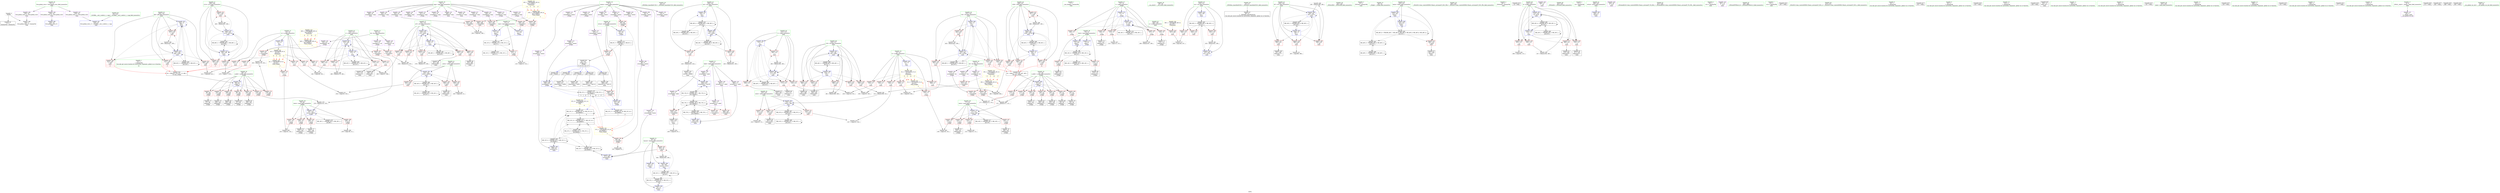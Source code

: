 digraph "SVFG" {
	label="SVFG";

	Node0x5613f305f910 [shape=record,color=grey,label="{NodeID: 0\nNullPtr}"];
	Node0x5613f305f910 -> Node0x5613f3080510[style=solid];
	Node0x5613f305f910 -> Node0x5613f308da80[style=solid];
	Node0x5613f30c2e70 [shape=record,color=yellow,style=double,label="{NodeID: 526\n4V_1 = ENCHI(MR_4V_0)\npts\{16 \}\nFun[_Z2dpii]|{|<s1>3}}"];
	Node0x5613f30c2e70 -> Node0x5613f3085e50[style=dashed];
	Node0x5613f30c2e70:s1 -> Node0x5613f30c2e70[style=dashed,color=red];
	Node0x5613f308e200 [shape=record,color=blue,label="{NodeID: 277\n71\<--161\nbest\<--\n_Z2dpii\n}"];
	Node0x5613f308e200 -> Node0x5613f30a9800[style=dashed];
	Node0x5613f3081fe0 [shape=record,color=red,label="{NodeID: 194\n99\<--98\n\<--arrayidx6\n_Z2dpii\n}"];
	Node0x5613f3081fe0 -> Node0x5613f308dd20[style=solid];
	Node0x5613f307f700 [shape=record,color=purple,label="{NodeID: 111\n98\<--8\narrayidx6\<--memo\n_Z2dpii\n}"];
	Node0x5613f307f700 -> Node0x5613f3081fe0[style=solid];
	Node0x5613f3062630 [shape=record,color=green,label="{NodeID: 28\n42\<--43\n_ZNSt8ios_base4InitC1Ev\<--_ZNSt8ios_base4InitC1Ev_field_insensitive\n}"];
	Node0x5613f3088320 [shape=record,color=grey,label="{NodeID: 388\n280 = Binary(279, 169, )\n}"];
	Node0x5613f3088320 -> Node0x5613f308ea20[style=solid];
	Node0x5613f308f8c0 [shape=record,color=blue,label="{NodeID: 305\n230\<--13\ncnt\<--\nmain\n}"];
	Node0x5613f308f8c0 -> Node0x5613f30a8310[style=dashed];
	Node0x5613f30836a0 [shape=record,color=red,label="{NodeID: 222\n346\<--218\n\<--j23\nmain\n}"];
	Node0x5613f30836a0 -> Node0x5613f307ead0[style=solid];
	Node0x5613f3085150 [shape=record,color=purple,label="{NodeID: 139\n311\<--21\narrayidx31\<--dx\nmain\n}"];
	Node0x5613f3085150 -> Node0x5613f308d090[style=solid];
	Node0x5613f307fdc0 [shape=record,color=green,label="{NodeID: 56\n236\<--237\ni106\<--i106_field_insensitive\nmain\n}"];
	Node0x5613f307fdc0 -> Node0x5613f308cae0[style=solid];
	Node0x5613f307fdc0 -> Node0x5613f308cbb0[style=solid];
	Node0x5613f307fdc0 -> Node0x5613f308cc80[style=solid];
	Node0x5613f307fdc0 -> Node0x5613f308cd50[style=solid];
	Node0x5613f307fdc0 -> Node0x5613f308fe70[style=solid];
	Node0x5613f307fdc0 -> Node0x5613f30900e0[style=solid];
	Node0x5613f30c0810 [shape=record,color=black,label="{NodeID: 499\nMR_70V_2 = PHI(MR_70V_5, MR_70V_1, )\npts\{180000 \}\n}"];
	Node0x5613f30c0810 -> Node0x5613f308f720[style=dashed];
	Node0x5613f30c0810 -> Node0x5613f30a9300[style=dashed];
	Node0x5613f30990e0 [shape=record,color=grey,label="{NodeID: 416\n411 = cmp(409, 410, )\n}"];
	Node0x5613f308cbb0 [shape=record,color=red,label="{NodeID: 250\n467\<--236\n\<--i106\nmain\n|{<s0>14}}"];
	Node0x5613f308cbb0:s0 -> Node0x5613f30e91a0[style=solid,color=red];
	Node0x5613f3086810 [shape=record,color=red,label="{NodeID: 167\n172\<--67\n\<--x.addr\n_Z2dpii\n}"];
	Node0x5613f3086810 -> Node0x5613f3093650[style=solid];
	Node0x5613f3081480 [shape=record,color=black,label="{NodeID: 84\n193\<--192\nidxprom45\<--\n_Z2dpii\n}"];
	Node0x5613f3044590 [shape=record,color=green,label="{NodeID: 1\n7\<--1\n__dso_handle\<--dummyObj\nGlob }"];
	Node0x5613f308e2d0 [shape=record,color=blue,label="{NodeID: 278\n73\<--163\nbesti\<--\n_Z2dpii\n}"];
	Node0x5613f308e2d0 -> Node0x5613f30a9d00[style=dashed];
	Node0x5613f30820b0 [shape=record,color=red,label="{NodeID: 195\n108\<--107\n\<--arrayidx10\n_Z2dpii\n}"];
	Node0x5613f30820b0 -> Node0x5613f308ddf0[style=solid];
	Node0x5613f307f7d0 [shape=record,color=purple,label="{NodeID: 112\n187\<--8\narrayidx42\<--memo\n_Z2dpii\n}"];
	Node0x5613f3062700 [shape=record,color=green,label="{NodeID: 29\n48\<--49\n__cxa_atexit\<--__cxa_atexit_field_insensitive\n}"];
	Node0x5613f30a80f0 [shape=record,color=black,label="{NodeID: 472\nMR_22V_15 = PHI(MR_22V_17, MR_22V_10, )\npts\{90000 \}\n|{|<s1>14}}"];
	Node0x5613f30a80f0 -> Node0x5613f30c0310[style=dashed];
	Node0x5613f30a80f0:s1 -> Node0x5613f30c3650[style=dashed,color=red];
	Node0x5613f30884a0 [shape=record,color=grey,label="{NodeID: 389\n376 = Binary(375, 169, )\n}"];
	Node0x5613f30884a0 -> Node0x5613f308f4b0[style=solid];
	Node0x5613f308f990 [shape=record,color=blue,label="{NodeID: 306\n232\<--13\ni76\<--\nmain\n}"];
	Node0x5613f308f990 -> Node0x5613f308c460[style=dashed];
	Node0x5613f308f990 -> Node0x5613f308c530[style=dashed];
	Node0x5613f308f990 -> Node0x5613f308c600[style=dashed];
	Node0x5613f308f990 -> Node0x5613f308c6d0[style=dashed];
	Node0x5613f308f990 -> Node0x5613f308fda0[style=dashed];
	Node0x5613f308f990 -> Node0x5613f30bef10[style=dashed];
	Node0x5613f3083770 [shape=record,color=red,label="{NodeID: 223\n369\<--218\n\<--j23\nmain\n}"];
	Node0x5613f3083770 -> Node0x5613f307ed40[style=solid];
	Node0x5613f3085220 [shape=record,color=purple,label="{NodeID: 140\n127\<--23\narrayidx15\<--dy\n_Z2dpii\n}"];
	Node0x5613f3085220 -> Node0x5613f3082250[style=solid];
	Node0x5613f307fe90 [shape=record,color=green,label="{NodeID: 57\n238\<--239\nj114\<--j114_field_insensitive\nmain\n}"];
	Node0x5613f307fe90 -> Node0x5613f308ce20[style=solid];
	Node0x5613f307fe90 -> Node0x5613f308cef0[style=solid];
	Node0x5613f307fe90 -> Node0x5613f308cfc0[style=solid];
	Node0x5613f307fe90 -> Node0x5613f308ff40[style=solid];
	Node0x5613f307fe90 -> Node0x5613f3090010[style=solid];
	Node0x5613f30c0d10 [shape=record,color=yellow,style=double,label="{NodeID: 500\n2V_1 = ENCHI(MR_2V_0)\npts\{14 \}\nFun[main]|{|<s5>8|<s6>9|<s7>14|<s8>17}}"];
	Node0x5613f30c0d10 -> Node0x5613f3085a40[style=dashed];
	Node0x5613f30c0d10 -> Node0x5613f3085b10[style=dashed];
	Node0x5613f30c0d10 -> Node0x5613f3085be0[style=dashed];
	Node0x5613f30c0d10 -> Node0x5613f3085cb0[style=dashed];
	Node0x5613f30c0d10 -> Node0x5613f3085d80[style=dashed];
	Node0x5613f30c0d10:s5 -> Node0x5613f30c2d60[style=dashed,color=red];
	Node0x5613f30c0d10:s6 -> Node0x5613f30c2d60[style=dashed,color=red];
	Node0x5613f30c0d10:s7 -> Node0x5613f30c2d60[style=dashed,color=red];
	Node0x5613f30c0d10:s8 -> Node0x5613f30c2d60[style=dashed,color=red];
	Node0x5613f3099260 [shape=record,color=grey,label="{NodeID: 417\n248 = cmp(246, 247, )\n}"];
	Node0x5613f308cc80 [shape=record,color=red,label="{NodeID: 251\n483\<--236\n\<--i106\nmain\n|{<s0>17}}"];
	Node0x5613f308cc80:s0 -> Node0x5613f30e91a0[style=solid,color=red];
	Node0x5613f30868e0 [shape=record,color=red,label="{NodeID: 168\n185\<--67\n\<--x.addr\n_Z2dpii\n}"];
	Node0x5613f30868e0 -> Node0x5613f30812e0[style=solid];
	Node0x5613f3081550 [shape=record,color=black,label="{NodeID: 85\n196\<--195\nidxprom47\<--\n_Z2dpii\n}"];
	Node0x5613f3045660 [shape=record,color=green,label="{NodeID: 2\n13\<--1\n\<--dummyObj\nCan only get source location for instruction, argument, global var or function.|{<s0>14}}"];
	Node0x5613f3045660:s0 -> Node0x5613f30e9680[style=solid,color=red];
	Node0x5613f30c86a0 [shape=record,color=yellow,style=double,label="{NodeID: 611\n22V_12 = CSCHI(MR_22V_11)\npts\{90000 \}\nCS[]|{|<s1>9}}"];
	Node0x5613f30c86a0 -> Node0x5613f30afc00[style=dashed];
	Node0x5613f30c86a0:s1 -> Node0x5613f30c3650[style=dashed,color=red];
	Node0x5613f308e3a0 [shape=record,color=blue,label="{NodeID: 279\n75\<--168\ni\<--inc\n_Z2dpii\n}"];
	Node0x5613f308e3a0 -> Node0x5613f30872a0[style=dashed];
	Node0x5613f308e3a0 -> Node0x5613f3087370[style=dashed];
	Node0x5613f308e3a0 -> Node0x5613f3087440[style=dashed];
	Node0x5613f308e3a0 -> Node0x5613f3087510[style=dashed];
	Node0x5613f308e3a0 -> Node0x5613f30875e0[style=dashed];
	Node0x5613f308e3a0 -> Node0x5613f308e3a0[style=dashed];
	Node0x5613f308e3a0 -> Node0x5613f30b9510[style=dashed];
	Node0x5613f3082180 [shape=record,color=red,label="{NodeID: 196\n121\<--120\n\<--arrayidx13\n_Z2dpii\n}"];
	Node0x5613f3082180 -> Node0x5613f3093ad0[style=solid];
	Node0x5613f307f8a0 [shape=record,color=purple,label="{NodeID: 113\n190\<--8\narrayidx44\<--memo\n_Z2dpii\n}"];
	Node0x5613f307f8a0 -> Node0x5613f308e470[style=solid];
	Node0x5613f30627d0 [shape=record,color=green,label="{NodeID: 30\n47\<--53\n_ZNSt8ios_base4InitD1Ev\<--_ZNSt8ios_base4InitD1Ev_field_insensitive\n}"];
	Node0x5613f30627d0 -> Node0x5613f30806b0[style=solid];
	Node0x5613f30a81e0 [shape=record,color=black,label="{NodeID: 473\nMR_6V_3 = PHI(MR_6V_4, MR_6V_2, )\npts\{66 \}\n}"];
	Node0x5613f30a81e0 -> Node0x5613f3086400[style=dashed];
	Node0x5613f3088620 [shape=record,color=grey,label="{NodeID: 390\n397 = Binary(396, 169, )\n}"];
	Node0x5613f3088620 -> Node0x5613f308f7f0[style=solid];
	Node0x5613f308fa60 [shape=record,color=blue,label="{NodeID: 307\n234\<--13\nj80\<--\nmain\n}"];
	Node0x5613f308fa60 -> Node0x5613f308c7a0[style=dashed];
	Node0x5613f308fa60 -> Node0x5613f308c870[style=dashed];
	Node0x5613f308fa60 -> Node0x5613f308c940[style=dashed];
	Node0x5613f308fa60 -> Node0x5613f308ca10[style=dashed];
	Node0x5613f308fa60 -> Node0x5613f308fa60[style=dashed];
	Node0x5613f308fa60 -> Node0x5613f308fcd0[style=dashed];
	Node0x5613f308fa60 -> Node0x5613f30bf410[style=dashed];
	Node0x5613f3083840 [shape=record,color=red,label="{NodeID: 224\n375\<--218\n\<--j23\nmain\n}"];
	Node0x5613f3083840 -> Node0x5613f30884a0[style=solid];
	Node0x5613f30852f0 [shape=record,color=purple,label="{NodeID: 141\n181\<--23\narrayidx39\<--dy\n_Z2dpii\n}"];
	Node0x5613f30852f0 -> Node0x5613f3082590[style=solid];
	Node0x5613f307ff60 [shape=record,color=green,label="{NodeID: 58\n242\<--243\n_ZNSirsERi\<--_ZNSirsERi_field_insensitive\n}"];
	Node0x5613f30c1830 [shape=record,color=yellow,style=double,label="{NodeID: 501\n4V_1 = ENCHI(MR_4V_0)\npts\{16 \}\nFun[main]|{|<s5>8|<s6>9|<s7>14|<s8>17}}"];
	Node0x5613f30c1830 -> Node0x5613f3085f20[style=dashed];
	Node0x5613f30c1830 -> Node0x5613f3085ff0[style=dashed];
	Node0x5613f30c1830 -> Node0x5613f30860c0[style=dashed];
	Node0x5613f30c1830 -> Node0x5613f3086190[style=dashed];
	Node0x5613f30c1830 -> Node0x5613f3086260[style=dashed];
	Node0x5613f30c1830:s5 -> Node0x5613f30c2e70[style=dashed,color=red];
	Node0x5613f30c1830:s6 -> Node0x5613f30c2e70[style=dashed,color=red];
	Node0x5613f30c1830:s7 -> Node0x5613f30c2e70[style=dashed,color=red];
	Node0x5613f30c1830:s8 -> Node0x5613f30c2e70[style=dashed,color=red];
	Node0x5613f30993e0 [shape=record,color=grey,label="{NodeID: 418\n420 = cmp(419, 91, )\n}"];
	Node0x5613f308cd50 [shape=record,color=red,label="{NodeID: 252\n497\<--236\n\<--i106\nmain\n}"];
	Node0x5613f308cd50 -> Node0x5613f3088020[style=solid];
	Node0x5613f30869b0 [shape=record,color=red,label="{NodeID: 169\n192\<--67\n\<--x.addr\n_Z2dpii\n}"];
	Node0x5613f30869b0 -> Node0x5613f3081480[style=solid];
	Node0x5613f3081620 [shape=record,color=black,label="{NodeID: 86\n62\<--201\n_Z2dpii_ret\<--\n_Z2dpii\n|{<s0>3|<s1>8|<s2>9|<s3>14|<s4>17}}"];
	Node0x5613f3081620:s0 -> Node0x5613f30e7f50[style=solid,color=blue];
	Node0x5613f3081620:s1 -> Node0x5613f30e8ac0[style=solid,color=blue];
	Node0x5613f3081620:s2 -> Node0x5613f30e8140[style=solid,color=blue];
	Node0x5613f3081620:s3 -> Node0x5613f30e8580[style=solid,color=blue];
	Node0x5613f3081620:s4 -> Node0x5613f30e8e60[style=solid,color=blue];
	Node0x5613f3045b50 [shape=record,color=green,label="{NodeID: 3\n25\<--1\n_ZSt3cin\<--dummyObj\nGlob }"];
	Node0x5613f308e470 [shape=record,color=blue,label="{NodeID: 280\n190\<--184\narrayidx44\<--call\n_Z2dpii\n}"];
	Node0x5613f308e470 -> Node0x5613f3082660[style=dashed];
	Node0x5613f308e470 -> Node0x5613f30ba410[style=dashed];
	Node0x5613f3082250 [shape=record,color=red,label="{NodeID: 197\n128\<--127\n\<--arrayidx15\n_Z2dpii\n}"];
	Node0x5613f3082250 -> Node0x5613f3093950[style=solid];
	Node0x5613f307f970 [shape=record,color=purple,label="{NodeID: 114\n194\<--8\narrayidx46\<--memo\n_Z2dpii\n}"];
	Node0x5613f30628a0 [shape=record,color=green,label="{NodeID: 31\n60\<--61\n_Z2dpii\<--_Z2dpii_field_insensitive\n}"];
	Node0x5613f30b8b40 [shape=record,color=black,label="{NodeID: 474\nMR_12V_2 = PHI(MR_12V_4, MR_12V_1, )\npts\{72 \}\n}"];
	Node0x5613f30887a0 [shape=record,color=grey,label="{NodeID: 391\n423 = Binary(422, 424, )\n}"];
	Node0x5613f30887a0 -> Node0x5613f307f080[style=solid];
	Node0x5613f308fb30 [shape=record,color=blue,label="{NodeID: 308\n430\<--425\narrayidx93\<--conv90\nmain\n}"];
	Node0x5613f308fb30 -> Node0x5613f30b4700[style=dashed];
	Node0x5613f3083910 [shape=record,color=red,label="{NodeID: 225\n360\<--220\n\<--basin\nmain\n}"];
	Node0x5613f3083910 -> Node0x5613f307eba0[style=solid];
	Node0x5613f30853c0 [shape=record,color=purple,label="{NodeID: 142\n318\<--23\narrayidx33\<--dy\nmain\n}"];
	Node0x5613f30853c0 -> Node0x5613f308d160[style=solid];
	Node0x5613f3080030 [shape=record,color=green,label="{NodeID: 59\n448\<--449\n_ZStlsISt11char_traitsIcEERSt13basic_ostreamIcT_ES5_PKc\<--_ZStlsISt11char_traitsIcEERSt13basic_ostreamIcT_ES5_PKc_field_insensitive\n}"];
	Node0x5613f3099560 [shape=record,color=grey,label="{NodeID: 419\n299 = cmp(297, 298, )\n}"];
	Node0x5613f308ce20 [shape=record,color=red,label="{NodeID: 253\n477\<--238\n\<--j114\nmain\n}"];
	Node0x5613f308ce20 -> Node0x5613f3098060[style=solid];
	Node0x5613f3086a80 [shape=record,color=red,label="{NodeID: 170\n86\<--69\n\<--y.addr\n_Z2dpii\n}"];
	Node0x5613f3086a80 -> Node0x5613f3080850[style=solid];
	Node0x5613f30816f0 [shape=record,color=black,label="{NodeID: 87\n265\<--264\nidxprom\<--\nmain\n}"];
	Node0x5613f3045be0 [shape=record,color=green,label="{NodeID: 4\n26\<--1\n_ZSt4cout\<--dummyObj\nGlob }"];
	Node0x5613f2c0d8c0 [shape=record,color=black,label="{NodeID: 613\n45 = PHI()\n}"];
	Node0x5613f30afc00 [shape=record,color=black,label="{NodeID: 447\nMR_22V_11 = PHI(MR_22V_14, MR_22V_10, )\npts\{90000 \}\n|{|<s2>8}}"];
	Node0x5613f30afc00 -> Node0x5613f30afc00[style=dashed];
	Node0x5613f30afc00 -> Node0x5613f30a80f0[style=dashed];
	Node0x5613f30afc00:s2 -> Node0x5613f30c3650[style=dashed,color=red];
	Node0x5613f308e540 [shape=record,color=blue,label="{NodeID: 281\n65\<--198\nretval\<--\n_Z2dpii\n}"];
	Node0x5613f308e540 -> Node0x5613f30a81e0[style=dashed];
	Node0x5613f3082320 [shape=record,color=red,label="{NodeID: 198\n151\<--150\n\<--arrayidx27\n_Z2dpii\n}"];
	Node0x5613f3082320 -> Node0x5613f3098ae0[style=solid];
	Node0x5613f307fa40 [shape=record,color=purple,label="{NodeID: 115\n197\<--8\narrayidx48\<--memo\n_Z2dpii\n}"];
	Node0x5613f307fa40 -> Node0x5613f3082660[style=solid];
	Node0x5613f3062970 [shape=record,color=green,label="{NodeID: 32\n65\<--66\nretval\<--retval_field_insensitive\n_Z2dpii\n}"];
	Node0x5613f3062970 -> Node0x5613f3086400[style=solid];
	Node0x5613f3062970 -> Node0x5613f308dd20[style=solid];
	Node0x5613f3062970 -> Node0x5613f308e540[style=solid];
	Node0x5613f30b9010 [shape=record,color=black,label="{NodeID: 475\nMR_14V_2 = PHI(MR_14V_4, MR_14V_1, )\npts\{74 \}\n}"];
	Node0x5613f3088920 [shape=record,color=grey,label="{NodeID: 392\n443 = Binary(442, 169, )\n}"];
	Node0x5613f3088920 -> Node0x5613f308fda0[style=solid];
	Node0x5613f308fc00 [shape=record,color=blue,label="{NodeID: 309\n230\<--433\ncnt\<--inc94\nmain\n}"];
	Node0x5613f308fc00 -> Node0x5613f30b3d00[style=dashed];
	Node0x5613f30839e0 [shape=record,color=red,label="{NodeID: 226\n305\<--222\n\<--k\nmain\n}"];
	Node0x5613f30839e0 -> Node0x5613f3089b20[style=solid];
	Node0x5613f3085490 [shape=record,color=purple,label="{NodeID: 143\n446\<--27\n\<--.str\nmain\n}"];
	Node0x5613f3080100 [shape=record,color=green,label="{NodeID: 60\n452\<--453\n_ZNSolsEi\<--_ZNSolsEi_field_insensitive\n}"];
	Node0x5613f30996e0 [shape=record,color=grey,label="{NodeID: 420\n293 = cmp(291, 292, )\n}"];
	Node0x5613f308cef0 [shape=record,color=red,label="{NodeID: 254\n484\<--238\n\<--j114\nmain\n|{<s0>17}}"];
	Node0x5613f308cef0:s0 -> Node0x5613f30e9680[style=solid,color=red];
	Node0x5613f3086b50 [shape=record,color=red,label="{NodeID: 171\n96\<--69\n\<--y.addr\n_Z2dpii\n}"];
	Node0x5613f3086b50 -> Node0x5613f30809f0[style=solid];
	Node0x5613f30817c0 [shape=record,color=black,label="{NodeID: 88\n268\<--267\nidxprom9\<--\nmain\n}"];
	Node0x5613f305f3f0 [shape=record,color=green,label="{NodeID: 5\n27\<--1\n.str\<--dummyObj\nGlob }"];
	Node0x5613f30e7f50 [shape=record,color=black,label="{NodeID: 614\n184 = PHI(62, )\n}"];
	Node0x5613f30e7f50 -> Node0x5613f308e470[style=solid];
	Node0x5613f308e610 [shape=record,color=blue,label="{NodeID: 282\n206\<--13\nretval\<--\nmain\n}"];
	Node0x5613f30823f0 [shape=record,color=red,label="{NodeID: 199\n161\<--160\n\<--arrayidx33\n_Z2dpii\n}"];
	Node0x5613f30823f0 -> Node0x5613f308e200[style=solid];
	Node0x5613f3083ea0 [shape=record,color=purple,label="{NodeID: 116\n266\<--8\narrayidx\<--memo\nmain\n}"];
	Node0x5613f3060760 [shape=record,color=green,label="{NodeID: 33\n67\<--68\nx.addr\<--x.addr_field_insensitive\n_Z2dpii\n}"];
	Node0x5613f3060760 -> Node0x5613f30864d0[style=solid];
	Node0x5613f3060760 -> Node0x5613f30865a0[style=solid];
	Node0x5613f3060760 -> Node0x5613f3086670[style=solid];
	Node0x5613f3060760 -> Node0x5613f3086740[style=solid];
	Node0x5613f3060760 -> Node0x5613f3086810[style=solid];
	Node0x5613f3060760 -> Node0x5613f30868e0[style=solid];
	Node0x5613f3060760 -> Node0x5613f30869b0[style=solid];
	Node0x5613f3060760 -> Node0x5613f308db80[style=solid];
	Node0x5613f30b9510 [shape=record,color=black,label="{NodeID: 476\nMR_16V_2 = PHI(MR_16V_4, MR_16V_1, )\npts\{76 \}\n}"];
	Node0x5613f3088aa0 [shape=record,color=grey,label="{NodeID: 393\n357 = Binary(356, 169, )\n}"];
	Node0x5613f3088aa0 -> Node0x5613f308f240[style=solid];
	Node0x5613f308fcd0 [shape=record,color=blue,label="{NodeID: 310\n234\<--438\nj80\<--inc97\nmain\n}"];
	Node0x5613f308fcd0 -> Node0x5613f308c7a0[style=dashed];
	Node0x5613f308fcd0 -> Node0x5613f308c870[style=dashed];
	Node0x5613f308fcd0 -> Node0x5613f308c940[style=dashed];
	Node0x5613f308fcd0 -> Node0x5613f308ca10[style=dashed];
	Node0x5613f308fcd0 -> Node0x5613f308fa60[style=dashed];
	Node0x5613f308fcd0 -> Node0x5613f308fcd0[style=dashed];
	Node0x5613f308fcd0 -> Node0x5613f30bf410[style=dashed];
	Node0x5613f3083ab0 [shape=record,color=red,label="{NodeID: 227\n309\<--222\n\<--k\nmain\n}"];
	Node0x5613f3083ab0 -> Node0x5613f3081a30[style=solid];
	Node0x5613f3085560 [shape=record,color=purple,label="{NodeID: 144\n454\<--29\n\<--.str.1\nmain\n}"];
	Node0x5613f30801d0 [shape=record,color=green,label="{NodeID: 61\n457\<--458\n_ZSt4endlIcSt11char_traitsIcEERSt13basic_ostreamIT_T0_ES6_\<--_ZSt4endlIcSt11char_traitsIcEERSt13basic_ostreamIT_T0_ES6__field_insensitive\n}"];
	Node0x5613f30c1ad0 [shape=record,color=yellow,style=double,label="{NodeID: 504\n36V_1 = ENCHI(MR_36V_0)\npts\{209 \}\nFun[main]}"];
	Node0x5613f30c1ad0 -> Node0x5613f3082730[style=dashed];
	Node0x5613f3099860 [shape=record,color=grey,label="{NodeID: 421\n387 = cmp(386, 388, )\n}"];
	Node0x5613f308cfc0 [shape=record,color=red,label="{NodeID: 255\n491\<--238\n\<--j114\nmain\n}"];
	Node0x5613f308cfc0 -> Node0x5613f3093f50[style=solid];
	Node0x5613f3086c20 [shape=record,color=red,label="{NodeID: 172\n105\<--69\n\<--y.addr\n_Z2dpii\n}"];
	Node0x5613f3086c20 -> Node0x5613f3080b90[style=solid];
	Node0x5613f3081890 [shape=record,color=black,label="{NodeID: 89\n272\<--271\nidxprom11\<--\nmain\n}"];
	Node0x5613f305f480 [shape=record,color=green,label="{NodeID: 6\n29\<--1\n.str.1\<--dummyObj\nGlob }"];
	Node0x5613f30e8140 [shape=record,color=black,label="{NodeID: 615\n428 = PHI(62, )\n}"];
	Node0x5613f30e8140 -> Node0x5613f307f150[style=solid];
	Node0x5613f308e6e0 [shape=record,color=blue,label="{NodeID: 283\n210\<--169\nzzz\<--\nmain\n}"];
	Node0x5613f308e6e0 -> Node0x5613f30bb810[style=dashed];
	Node0x5613f30824c0 [shape=record,color=red,label="{NodeID: 200\n176\<--175\n\<--arrayidx36\n_Z2dpii\n}"];
	Node0x5613f30824c0 -> Node0x5613f3093650[style=solid];
	Node0x5613f3083f70 [shape=record,color=purple,label="{NodeID: 117\n269\<--8\narrayidx10\<--memo\nmain\n}"];
	Node0x5613f3083f70 -> Node0x5613f308e950[style=solid];
	Node0x5613f3060830 [shape=record,color=green,label="{NodeID: 34\n69\<--70\ny.addr\<--y.addr_field_insensitive\n_Z2dpii\n}"];
	Node0x5613f3060830 -> Node0x5613f3086a80[style=solid];
	Node0x5613f3060830 -> Node0x5613f3086b50[style=solid];
	Node0x5613f3060830 -> Node0x5613f3086c20[style=solid];
	Node0x5613f3060830 -> Node0x5613f3086cf0[style=solid];
	Node0x5613f3060830 -> Node0x5613f3086dc0[style=solid];
	Node0x5613f3060830 -> Node0x5613f3086e90[style=solid];
	Node0x5613f3060830 -> Node0x5613f3086f60[style=solid];
	Node0x5613f3060830 -> Node0x5613f308dc50[style=solid];
	Node0x5613f30b9a10 [shape=record,color=black,label="{NodeID: 477\nMR_18V_2 = PHI(MR_18V_3, MR_18V_1, )\npts\{78 \}\n}"];
	Node0x5613f3088c20 [shape=record,color=grey,label="{NodeID: 394\n438 = Binary(437, 169, )\n}"];
	Node0x5613f3088c20 -> Node0x5613f308fcd0[style=solid];
	Node0x5613f308fda0 [shape=record,color=blue,label="{NodeID: 311\n232\<--443\ni76\<--inc100\nmain\n}"];
	Node0x5613f308fda0 -> Node0x5613f308c460[style=dashed];
	Node0x5613f308fda0 -> Node0x5613f308c530[style=dashed];
	Node0x5613f308fda0 -> Node0x5613f308c600[style=dashed];
	Node0x5613f308fda0 -> Node0x5613f308c6d0[style=dashed];
	Node0x5613f308fda0 -> Node0x5613f308fda0[style=dashed];
	Node0x5613f308fda0 -> Node0x5613f30bef10[style=dashed];
	Node0x5613f3083b80 [shape=record,color=red,label="{NodeID: 228\n316\<--222\n\<--k\nmain\n}"];
	Node0x5613f3083b80 -> Node0x5613f3081b00[style=solid];
	Node0x5613f3085630 [shape=record,color=purple,label="{NodeID: 145\n481\<--31\n\<--.str.2\nmain\n}"];
	Node0x5613f30802a0 [shape=record,color=green,label="{NodeID: 62\n459\<--460\n_ZNSolsEPFRSoS_E\<--_ZNSolsEPFRSoS_E_field_insensitive\n}"];
	Node0x5613f30a8310 [shape=record,color=black,label="{NodeID: 422\nMR_58V_4 = PHI(MR_58V_5, MR_58V_3, )\npts\{231 \}\n}"];
	Node0x5613f30a8310 -> Node0x5613f308c2c0[style=dashed];
	Node0x5613f30a8310 -> Node0x5613f308c390[style=dashed];
	Node0x5613f30a8310 -> Node0x5613f308fc00[style=dashed];
	Node0x5613f30a8310 -> Node0x5613f30a8310[style=dashed];
	Node0x5613f30a8310 -> Node0x5613f30b3d00[style=dashed];
	Node0x5613f30a8310 -> Node0x5613f30bea10[style=dashed];
	Node0x5613f308d090 [shape=record,color=red,label="{NodeID: 256\n312\<--311\n\<--arrayidx31\nmain\n}"];
	Node0x5613f308d090 -> Node0x5613f3093c50[style=solid];
	Node0x5613f3086cf0 [shape=record,color=red,label="{NodeID: 173\n124\<--69\n\<--y.addr\n_Z2dpii\n}"];
	Node0x5613f3086cf0 -> Node0x5613f3093950[style=solid];
	Node0x5613f3081960 [shape=record,color=black,label="{NodeID: 90\n275\<--274\nidxprom13\<--\nmain\n}"];
	Node0x5613f3045cd0 [shape=record,color=green,label="{NodeID: 7\n31\<--1\n.str.2\<--dummyObj\nGlob }"];
	Node0x5613f30e8240 [shape=record,color=black,label="{NodeID: 616\n447 = PHI()\n}"];
	Node0x5613f308e7b0 [shape=record,color=blue,label="{NodeID: 284\n212\<--13\ni\<--\nmain\n}"];
	Node0x5613f308e7b0 -> Node0x5613f3082a70[style=dashed];
	Node0x5613f308e7b0 -> Node0x5613f3082b40[style=dashed];
	Node0x5613f308e7b0 -> Node0x5613f3082c10[style=dashed];
	Node0x5613f308e7b0 -> Node0x5613f3082ce0[style=dashed];
	Node0x5613f308e7b0 -> Node0x5613f308eaf0[style=dashed];
	Node0x5613f308e7b0 -> Node0x5613f30bbd10[style=dashed];
	Node0x5613f3082590 [shape=record,color=red,label="{NodeID: 201\n182\<--181\n\<--arrayidx39\n_Z2dpii\n}"];
	Node0x5613f3082590 -> Node0x5613f3093dd0[style=solid];
	Node0x5613f3084040 [shape=record,color=purple,label="{NodeID: 118\n368\<--8\narrayidx57\<--memo\nmain\n}"];
	Node0x5613f3060900 [shape=record,color=green,label="{NodeID: 35\n71\<--72\nbest\<--best_field_insensitive\n_Z2dpii\n}"];
	Node0x5613f3060900 -> Node0x5613f3087030[style=solid];
	Node0x5613f3060900 -> Node0x5613f308ddf0[style=solid];
	Node0x5613f3060900 -> Node0x5613f308e200[style=solid];
	Node0x5613f30b9f10 [shape=record,color=black,label="{NodeID: 478\nMR_20V_2 = PHI(MR_20V_3, MR_20V_1, )\npts\{80 \}\n}"];
	Node0x5613f3088da0 [shape=record,color=grey,label="{NodeID: 395\n364 = Binary(363, 169, )\n}"];
	Node0x5613f3088da0 -> Node0x5613f308f310[style=solid];
	Node0x5613f308fe70 [shape=record,color=blue,label="{NodeID: 312\n236\<--13\ni106\<--\nmain\n}"];
	Node0x5613f308fe70 -> Node0x5613f308cae0[style=dashed];
	Node0x5613f308fe70 -> Node0x5613f308cbb0[style=dashed];
	Node0x5613f308fe70 -> Node0x5613f308cc80[style=dashed];
	Node0x5613f308fe70 -> Node0x5613f308cd50[style=dashed];
	Node0x5613f308fe70 -> Node0x5613f30900e0[style=dashed];
	Node0x5613f308fe70 -> Node0x5613f30bf910[style=dashed];
	Node0x5613f3083c50 [shape=record,color=red,label="{NodeID: 229\n356\<--222\n\<--k\nmain\n}"];
	Node0x5613f3083c50 -> Node0x5613f3088aa0[style=solid];
	Node0x5613f3085700 [shape=record,color=purple,label="{NodeID: 146\n528\<--33\nllvm.global_ctors_0\<--llvm.global_ctors\nGlob }"];
	Node0x5613f3085700 -> Node0x5613f308d8b0[style=solid];
	Node0x5613f3080370 [shape=record,color=green,label="{NodeID: 63\n473\<--474\n_ZStlsISt11char_traitsIcEERSt13basic_ostreamIcT_ES5_c\<--_ZStlsISt11char_traitsIcEERSt13basic_ostreamIcT_ES5_c_field_insensitive\n}"];
	Node0x5613f308d160 [shape=record,color=red,label="{NodeID: 257\n319\<--318\n\<--arrayidx33\nmain\n}"];
	Node0x5613f308d160 -> Node0x5613f3087d20[style=solid];
	Node0x5613f3086dc0 [shape=record,color=red,label="{NodeID: 174\n178\<--69\n\<--y.addr\n_Z2dpii\n}"];
	Node0x5613f3086dc0 -> Node0x5613f3093dd0[style=solid];
	Node0x5613f3081a30 [shape=record,color=black,label="{NodeID: 91\n310\<--309\nidxprom30\<--\nmain\n}"];
	Node0x5613f3045d60 [shape=record,color=green,label="{NodeID: 8\n34\<--1\n\<--dummyObj\nCan only get source location for instruction, argument, global var or function.}"];
	Node0x5613f30e8310 [shape=record,color=black,label="{NodeID: 617\n451 = PHI()\n}"];
	Node0x5613f308e880 [shape=record,color=blue,label="{NodeID: 285\n214\<--13\nj\<--\nmain\n}"];
	Node0x5613f308e880 -> Node0x5613f3082db0[style=dashed];
	Node0x5613f308e880 -> Node0x5613f3082e80[style=dashed];
	Node0x5613f308e880 -> Node0x5613f3082f50[style=dashed];
	Node0x5613f308e880 -> Node0x5613f3083020[style=dashed];
	Node0x5613f308e880 -> Node0x5613f308e880[style=dashed];
	Node0x5613f308e880 -> Node0x5613f308ea20[style=dashed];
	Node0x5613f308e880 -> Node0x5613f30bc210[style=dashed];
	Node0x5613f3082660 [shape=record,color=red,label="{NodeID: 202\n198\<--197\n\<--arrayidx48\n_Z2dpii\n}"];
	Node0x5613f3082660 -> Node0x5613f308e540[style=solid];
	Node0x5613f3084110 [shape=record,color=purple,label="{NodeID: 119\n371\<--8\narrayidx59\<--memo\nmain\n}"];
	Node0x5613f3084110 -> Node0x5613f308f3e0[style=solid];
	Node0x5613f30609d0 [shape=record,color=green,label="{NodeID: 36\n73\<--74\nbesti\<--besti_field_insensitive\n_Z2dpii\n}"];
	Node0x5613f30609d0 -> Node0x5613f3087100[style=solid];
	Node0x5613f30609d0 -> Node0x5613f30871d0[style=solid];
	Node0x5613f30609d0 -> Node0x5613f308dec0[style=solid];
	Node0x5613f30609d0 -> Node0x5613f308e2d0[style=solid];
	Node0x5613f30ba410 [shape=record,color=black,label="{NodeID: 479\nMR_22V_2 = PHI(MR_22V_4, MR_22V_1, )\npts\{90000 \}\n|{<s0>3|<s1>8|<s2>9|<s3>14|<s4>17}}"];
	Node0x5613f30ba410:s0 -> Node0x5613f308e470[style=dashed,color=blue];
	Node0x5613f30ba410:s1 -> Node0x5613f30c86a0[style=dashed,color=blue];
	Node0x5613f30ba410:s2 -> Node0x5613f30afc00[style=dashed,color=blue];
	Node0x5613f30ba410:s3 -> Node0x5613f30ae300[style=dashed,color=blue];
	Node0x5613f30ba410:s4 -> Node0x5613f30ae300[style=dashed,color=blue];
	Node0x5613f3088f20 [shape=record,color=grey,label="{NodeID: 396\n381 = Binary(380, 169, )\n}"];
	Node0x5613f3088f20 -> Node0x5613f308f580[style=solid];
	Node0x5613f308ff40 [shape=record,color=blue,label="{NodeID: 313\n238\<--169\nj114\<--\nmain\n}"];
	Node0x5613f308ff40 -> Node0x5613f308ce20[style=dashed];
	Node0x5613f308ff40 -> Node0x5613f308cef0[style=dashed];
	Node0x5613f308ff40 -> Node0x5613f308cfc0[style=dashed];
	Node0x5613f308ff40 -> Node0x5613f308ff40[style=dashed];
	Node0x5613f308ff40 -> Node0x5613f3090010[style=dashed];
	Node0x5613f308ff40 -> Node0x5613f30bfe10[style=dashed];
	Node0x5613f3083d20 [shape=record,color=red,label="{NodeID: 230\n322\<--224\n\<--newx\nmain\n}"];
	Node0x5613f3083d20 -> Node0x5613f30984e0[style=solid];
	Node0x5613f30857d0 [shape=record,color=purple,label="{NodeID: 147\n529\<--33\nllvm.global_ctors_1\<--llvm.global_ctors\nGlob }"];
	Node0x5613f30857d0 -> Node0x5613f308d980[style=solid];
	Node0x5613f3080440 [shape=record,color=green,label="{NodeID: 64\n35\<--524\n_GLOBAL__sub_I_cedricl_1_1.cpp\<--_GLOBAL__sub_I_cedricl_1_1.cpp_field_insensitive\n}"];
	Node0x5613f3080440 -> Node0x5613f308d980[style=solid];
	Node0x5613f308d230 [shape=record,color=red,label="{NodeID: 258\n342\<--341\n\<--arrayidx45\nmain\n}"];
	Node0x5613f308d230 -> Node0x5613f3089220[style=solid];
	Node0x5613f3086e90 [shape=record,color=red,label="{NodeID: 175\n188\<--69\n\<--y.addr\n_Z2dpii\n}"];
	Node0x5613f3086e90 -> Node0x5613f30813b0[style=solid];
	Node0x5613f3081b00 [shape=record,color=black,label="{NodeID: 92\n317\<--316\nidxprom32\<--\nmain\n}"];
	Node0x5613f305f9a0 [shape=record,color=green,label="{NodeID: 9\n91\<--1\n\<--dummyObj\nCan only get source location for instruction, argument, global var or function.}"];
	Node0x5613f30e83e0 [shape=record,color=black,label="{NodeID: 618\n455 = PHI()\n}"];
	Node0x5613f30c3650 [shape=record,color=yellow,style=double,label="{NodeID: 535\n22V_1 = ENCHI(MR_22V_0)\npts\{90000 \}\nFun[_Z2dpii]|{|<s3>3}}"];
	Node0x5613f30c3650 -> Node0x5613f3081f10[style=dashed];
	Node0x5613f30c3650 -> Node0x5613f3081fe0[style=dashed];
	Node0x5613f30c3650 -> Node0x5613f30ba410[style=dashed];
	Node0x5613f30c3650:s3 -> Node0x5613f30c3650[style=dashed,color=red];
	Node0x5613f308e950 [shape=record,color=blue,label="{NodeID: 286\n269\<--91\narrayidx10\<--\nmain\n}"];
	Node0x5613f308e950 -> Node0x5613f30b3800[style=dashed];
	Node0x5613f3082730 [shape=record,color=red,label="{NodeID: 203\n247\<--208\n\<--n\nmain\n}"];
	Node0x5613f3082730 -> Node0x5613f3099260[style=solid];
	Node0x5613f30841e0 [shape=record,color=purple,label="{NodeID: 120\n104\<--10\narrayidx8\<--map\n_Z2dpii\n}"];
	Node0x5613f3060aa0 [shape=record,color=green,label="{NodeID: 37\n75\<--76\ni\<--i_field_insensitive\n_Z2dpii\n}"];
	Node0x5613f3060aa0 -> Node0x5613f30872a0[style=solid];
	Node0x5613f3060aa0 -> Node0x5613f3087370[style=solid];
	Node0x5613f3060aa0 -> Node0x5613f3087440[style=solid];
	Node0x5613f3060aa0 -> Node0x5613f3087510[style=solid];
	Node0x5613f3060aa0 -> Node0x5613f30875e0[style=solid];
	Node0x5613f3060aa0 -> Node0x5613f308df90[style=solid];
	Node0x5613f3060aa0 -> Node0x5613f308e3a0[style=solid];
	Node0x5613f30890a0 [shape=record,color=grey,label="{NodeID: 397\n433 = Binary(432, 169, )\n}"];
	Node0x5613f30890a0 -> Node0x5613f308fc00[style=solid];
	Node0x5613f3090010 [shape=record,color=blue,label="{NodeID: 314\n238\<--492\nj114\<--inc124\nmain\n}"];
	Node0x5613f3090010 -> Node0x5613f308ce20[style=dashed];
	Node0x5613f3090010 -> Node0x5613f308cef0[style=dashed];
	Node0x5613f3090010 -> Node0x5613f308cfc0[style=dashed];
	Node0x5613f3090010 -> Node0x5613f308ff40[style=dashed];
	Node0x5613f3090010 -> Node0x5613f3090010[style=dashed];
	Node0x5613f3090010 -> Node0x5613f30bfe10[style=dashed];
	Node0x5613f308bc80 [shape=record,color=red,label="{NodeID: 231\n325\<--224\n\<--newx\nmain\n}"];
	Node0x5613f308bc80 -> Node0x5613f30987e0[style=solid];
	Node0x5613f30858a0 [shape=record,color=purple,label="{NodeID: 148\n530\<--33\nllvm.global_ctors_2\<--llvm.global_ctors\nGlob }"];
	Node0x5613f30858a0 -> Node0x5613f308da80[style=solid];
	Node0x5613f3080510 [shape=record,color=black,label="{NodeID: 65\n2\<--3\ndummyVal\<--dummyVal\n}"];
	Node0x5613f308d300 [shape=record,color=red,label="{NodeID: 259\n349\<--348\n\<--arrayidx49\nmain\n}"];
	Node0x5613f308d300 -> Node0x5613f3089220[style=solid];
	Node0x5613f3086f60 [shape=record,color=red,label="{NodeID: 176\n195\<--69\n\<--y.addr\n_Z2dpii\n}"];
	Node0x5613f3086f60 -> Node0x5613f3081550[style=solid];
	Node0x5613f3081bd0 [shape=record,color=black,label="{NodeID: 93\n337\<--336\nidxprom42\<--\nmain\n}"];
	Node0x5613f305fa70 [shape=record,color=green,label="{NodeID: 10\n115\<--1\n\<--dummyObj\nCan only get source location for instruction, argument, global var or function.}"];
	Node0x5613f30e84b0 [shape=record,color=black,label="{NodeID: 619\n456 = PHI()\n}"];
	Node0x5613f30c3730 [shape=record,color=yellow,style=double,label="{NodeID: 536\n24V_1 = ENCHI(MR_24V_0)\npts\{110000 \}\nFun[_Z2dpii]|{|<s3>3}}"];
	Node0x5613f30c3730 -> Node0x5613f30820b0[style=dashed];
	Node0x5613f30c3730 -> Node0x5613f3082320[style=dashed];
	Node0x5613f30c3730 -> Node0x5613f30823f0[style=dashed];
	Node0x5613f30c3730:s3 -> Node0x5613f30c3730[style=dashed,color=red];
	Node0x5613f308ea20 [shape=record,color=blue,label="{NodeID: 287\n214\<--280\nj\<--inc\nmain\n}"];
	Node0x5613f308ea20 -> Node0x5613f3082db0[style=dashed];
	Node0x5613f308ea20 -> Node0x5613f3082e80[style=dashed];
	Node0x5613f308ea20 -> Node0x5613f3082f50[style=dashed];
	Node0x5613f308ea20 -> Node0x5613f3083020[style=dashed];
	Node0x5613f308ea20 -> Node0x5613f308e880[style=dashed];
	Node0x5613f308ea20 -> Node0x5613f308ea20[style=dashed];
	Node0x5613f308ea20 -> Node0x5613f30bc210[style=dashed];
	Node0x5613f3082800 [shape=record,color=red,label="{NodeID: 204\n246\<--210\n\<--zzz\nmain\n}"];
	Node0x5613f3082800 -> Node0x5613f3099260[style=solid];
	Node0x5613f30842b0 [shape=record,color=purple,label="{NodeID: 121\n107\<--10\narrayidx10\<--map\n_Z2dpii\n}"];
	Node0x5613f30842b0 -> Node0x5613f30820b0[style=solid];
	Node0x5613f3060b70 [shape=record,color=green,label="{NodeID: 38\n77\<--78\nnewx\<--newx_field_insensitive\n_Z2dpii\n}"];
	Node0x5613f3060b70 -> Node0x5613f30876b0[style=solid];
	Node0x5613f3060b70 -> Node0x5613f3087780[style=solid];
	Node0x5613f3060b70 -> Node0x5613f3087850[style=solid];
	Node0x5613f3060b70 -> Node0x5613f3087920[style=solid];
	Node0x5613f3060b70 -> Node0x5613f308e060[style=solid];
	Node0x5613f3089220 [shape=record,color=grey,label="{NodeID: 398\n350 = cmp(342, 349, )\n}"];
	Node0x5613f30900e0 [shape=record,color=blue,label="{NodeID: 315\n236\<--498\ni106\<--inc128\nmain\n}"];
	Node0x5613f30900e0 -> Node0x5613f308cae0[style=dashed];
	Node0x5613f30900e0 -> Node0x5613f308cbb0[style=dashed];
	Node0x5613f30900e0 -> Node0x5613f308cc80[style=dashed];
	Node0x5613f30900e0 -> Node0x5613f308cd50[style=dashed];
	Node0x5613f30900e0 -> Node0x5613f30900e0[style=dashed];
	Node0x5613f30900e0 -> Node0x5613f30bf910[style=dashed];
	Node0x5613f308bd10 [shape=record,color=red,label="{NodeID: 232\n336\<--224\n\<--newx\nmain\n}"];
	Node0x5613f308bd10 -> Node0x5613f3081bd0[style=solid];
	Node0x5613f3085970 [shape=record,color=red,label="{NodeID: 149\n135\<--12\n\<--h\n_Z2dpii\n}"];
	Node0x5613f3085970 -> Node0x5613f3089520[style=solid];
	Node0x5613f30805e0 [shape=record,color=black,label="{NodeID: 66\n205\<--13\nmain_ret\<--\nmain\n}"];
	Node0x5613f30a9300 [shape=record,color=black,label="{NodeID: 426\nMR_70V_5 = PHI(MR_70V_6, MR_70V_3, )\npts\{180000 \}\n}"];
	Node0x5613f30a9300 -> Node0x5613f308d3d0[style=dashed];
	Node0x5613f30a9300 -> Node0x5613f308d4a0[style=dashed];
	Node0x5613f30a9300 -> Node0x5613f308d570[style=dashed];
	Node0x5613f30a9300 -> Node0x5613f308fb30[style=dashed];
	Node0x5613f30a9300 -> Node0x5613f30a9300[style=dashed];
	Node0x5613f30a9300 -> Node0x5613f30b4700[style=dashed];
	Node0x5613f30a9300 -> Node0x5613f30c0810[style=dashed];
	Node0x5613f308d3d0 [shape=record,color=red,label="{NodeID: 260\n418\<--417\n\<--arrayidx86\nmain\n}"];
	Node0x5613f308d3d0 -> Node0x5613f307efb0[style=solid];
	Node0x5613f3087030 [shape=record,color=red,label="{NodeID: 177\n152\<--71\n\<--best\n_Z2dpii\n}"];
	Node0x5613f3087030 -> Node0x5613f3098ae0[style=solid];
	Node0x5613f3081ca0 [shape=record,color=black,label="{NodeID: 94\n340\<--339\nidxprom44\<--\nmain\n}"];
	Node0x5613f3045820 [shape=record,color=green,label="{NodeID: 11\n169\<--1\n\<--dummyObj\nCan only get source location for instruction, argument, global var or function.}"];
	Node0x5613f30e8580 [shape=record,color=black,label="{NodeID: 620\n468 = PHI(62, )\n}"];
	Node0x5613f30e8580 -> Node0x5613f307f220[style=solid];
	Node0x5613f30c3810 [shape=record,color=yellow,style=double,label="{NodeID: 537\n26V_1 = ENCHI(MR_26V_0)\npts\{220000 \}\nFun[_Z2dpii]|{|<s2>3}}"];
	Node0x5613f30c3810 -> Node0x5613f3082180[style=dashed];
	Node0x5613f30c3810 -> Node0x5613f30824c0[style=dashed];
	Node0x5613f30c3810:s2 -> Node0x5613f30c3810[style=dashed,color=red];
	Node0x5613f308eaf0 [shape=record,color=blue,label="{NodeID: 288\n212\<--285\ni\<--inc17\nmain\n}"];
	Node0x5613f308eaf0 -> Node0x5613f3082a70[style=dashed];
	Node0x5613f308eaf0 -> Node0x5613f3082b40[style=dashed];
	Node0x5613f308eaf0 -> Node0x5613f3082c10[style=dashed];
	Node0x5613f308eaf0 -> Node0x5613f3082ce0[style=dashed];
	Node0x5613f308eaf0 -> Node0x5613f308eaf0[style=dashed];
	Node0x5613f308eaf0 -> Node0x5613f30bbd10[style=dashed];
	Node0x5613f30828d0 [shape=record,color=red,label="{NodeID: 205\n450\<--210\n\<--zzz\nmain\n}"];
	Node0x5613f3084380 [shape=record,color=purple,label="{NodeID: 122\n147\<--10\narrayidx25\<--map\n_Z2dpii\n}"];
	Node0x5613f3060c40 [shape=record,color=green,label="{NodeID: 39\n79\<--80\nnewy\<--newy_field_insensitive\n_Z2dpii\n}"];
	Node0x5613f3060c40 -> Node0x5613f30879f0[style=solid];
	Node0x5613f3060c40 -> Node0x5613f3087ac0[style=solid];
	Node0x5613f3060c40 -> Node0x5613f3087b90[style=solid];
	Node0x5613f3060c40 -> Node0x5613f3081e40[style=solid];
	Node0x5613f3060c40 -> Node0x5613f308e130[style=solid];
	Node0x5613f30bb310 [shape=record,color=black,label="{NodeID: 482\nMR_32V_2 = PHI(MR_32V_4, MR_32V_1, )\npts\{20 \}\n}"];
	Node0x5613f30bb310 -> Node0x5613f308ebc0[style=dashed];
	Node0x5613f30893a0 [shape=record,color=grey,label="{NodeID: 399\n139 = cmp(138, 13, )\n}"];
	Node0x5613f30901b0 [shape=record,color=blue,label="{NodeID: 316\n210\<--503\nzzz\<--inc131\nmain\n}"];
	Node0x5613f30901b0 -> Node0x5613f30bb810[style=dashed];
	Node0x5613f308bde0 [shape=record,color=red,label="{NodeID: 233\n329\<--226\n\<--newy\nmain\n}"];
	Node0x5613f308bde0 -> Node0x5613f30899a0[style=solid];
	Node0x5613f3085a40 [shape=record,color=red,label="{NodeID: 150\n255\<--12\n\<--h\nmain\n}"];
	Node0x5613f3085a40 -> Node0x5613f3098de0[style=solid];
	Node0x5613f30806b0 [shape=record,color=black,label="{NodeID: 67\n46\<--47\n\<--_ZNSt8ios_base4InitD1Ev\nCan only get source location for instruction, argument, global var or function.}"];
	Node0x5613f30a9800 [shape=record,color=black,label="{NodeID: 427\nMR_12V_4 = PHI(MR_12V_6, MR_12V_3, )\npts\{72 \}\n}"];
	Node0x5613f30a9800 -> Node0x5613f3087030[style=dashed];
	Node0x5613f30a9800 -> Node0x5613f308e200[style=dashed];
	Node0x5613f30a9800 -> Node0x5613f30a9800[style=dashed];
	Node0x5613f30a9800 -> Node0x5613f30b8b40[style=dashed];
	Node0x5613f308d4a0 [shape=record,color=red,label="{NodeID: 261\n471\<--470\n\<--arrayidx112\nmain\n}"];
	Node0x5613f3087100 [shape=record,color=red,label="{NodeID: 178\n173\<--73\n\<--besti\n_Z2dpii\n}"];
	Node0x5613f3087100 -> Node0x5613f3081140[style=solid];
	Node0x5613f3081d70 [shape=record,color=black,label="{NodeID: 95\n344\<--343\nidxprom46\<--\nmain\n}"];
	Node0x5613f30458f0 [shape=record,color=green,label="{NodeID: 12\n302\<--1\n\<--dummyObj\nCan only get source location for instruction, argument, global var or function.}"];
	Node0x5613f30e8780 [shape=record,color=black,label="{NodeID: 621\n241 = PHI()\n}"];
	Node0x5613f30c38f0 [shape=record,color=yellow,style=double,label="{NodeID: 538\n28V_1 = ENCHI(MR_28V_0)\npts\{240000 \}\nFun[_Z2dpii]|{|<s2>3}}"];
	Node0x5613f30c38f0 -> Node0x5613f3082250[style=dashed];
	Node0x5613f30c38f0 -> Node0x5613f3082590[style=dashed];
	Node0x5613f30c38f0:s2 -> Node0x5613f30c38f0[style=dashed,color=red];
	Node0x5613f308ebc0 [shape=record,color=blue,label="{NodeID: 289\n19\<--13\nbascnt\<--\nmain\n}"];
	Node0x5613f308ebc0 -> Node0x5613f30b4c00[style=dashed];
	Node0x5613f308ebc0 -> Node0x5613f30bb310[style=dashed];
	Node0x5613f30829a0 [shape=record,color=red,label="{NodeID: 206\n502\<--210\n\<--zzz\nmain\n}"];
	Node0x5613f30829a0 -> Node0x5613f3087ea0[style=solid];
	Node0x5613f3084450 [shape=record,color=purple,label="{NodeID: 123\n150\<--10\narrayidx27\<--map\n_Z2dpii\n}"];
	Node0x5613f3084450 -> Node0x5613f3082320[style=solid];
	Node0x5613f3060d10 [shape=record,color=green,label="{NodeID: 40\n203\<--204\nmain\<--main_field_insensitive\n}"];
	Node0x5613f30bb810 [shape=record,color=black,label="{NodeID: 483\nMR_38V_3 = PHI(MR_38V_4, MR_38V_2, )\npts\{211 \}\n}"];
	Node0x5613f30bb810 -> Node0x5613f3082800[style=dashed];
	Node0x5613f30bb810 -> Node0x5613f30828d0[style=dashed];
	Node0x5613f30bb810 -> Node0x5613f30829a0[style=dashed];
	Node0x5613f30bb810 -> Node0x5613f30901b0[style=dashed];
	Node0x5613f3089520 [shape=record,color=grey,label="{NodeID: 400\n136 = cmp(134, 135, )\n}"];
	Node0x5613f308beb0 [shape=record,color=red,label="{NodeID: 234\n332\<--226\n\<--newy\nmain\n}"];
	Node0x5613f308beb0 -> Node0x5613f3098960[style=solid];
	Node0x5613f3085b10 [shape=record,color=red,label="{NodeID: 151\n292\<--12\n\<--h\nmain\n}"];
	Node0x5613f3085b10 -> Node0x5613f30996e0[style=solid];
	Node0x5613f3080780 [shape=record,color=black,label="{NodeID: 68\n84\<--83\nidxprom\<--\n_Z2dpii\n}"];
	Node0x5613f30a9d00 [shape=record,color=black,label="{NodeID: 428\nMR_14V_4 = PHI(MR_14V_6, MR_14V_3, )\npts\{74 \}\n}"];
	Node0x5613f30a9d00 -> Node0x5613f3087100[style=dashed];
	Node0x5613f30a9d00 -> Node0x5613f30871d0[style=dashed];
	Node0x5613f30a9d00 -> Node0x5613f308e2d0[style=dashed];
	Node0x5613f30a9d00 -> Node0x5613f30a9d00[style=dashed];
	Node0x5613f30a9d00 -> Node0x5613f30b9010[style=dashed];
	Node0x5613f308d570 [shape=record,color=red,label="{NodeID: 262\n488\<--487\n\<--arrayidx121\nmain\n}"];
	Node0x5613f30871d0 [shape=record,color=red,label="{NodeID: 179\n179\<--73\n\<--besti\n_Z2dpii\n}"];
	Node0x5613f30871d0 -> Node0x5613f3081210[style=solid];
	Node0x5613f307ead0 [shape=record,color=black,label="{NodeID: 96\n347\<--346\nidxprom48\<--\nmain\n}"];
	Node0x5613f3060100 [shape=record,color=green,label="{NodeID: 13\n353\<--1\n\<--dummyObj\nCan only get source location for instruction, argument, global var or function.}"];
	Node0x5613f30e8850 [shape=record,color=black,label="{NodeID: 622\n250 = PHI()\n}"];
	Node0x5613f308ec90 [shape=record,color=blue,label="{NodeID: 290\n216\<--13\ni19\<--\nmain\n}"];
	Node0x5613f308ec90 -> Node0x5613f30830f0[style=dashed];
	Node0x5613f308ec90 -> Node0x5613f30831c0[style=dashed];
	Node0x5613f308ec90 -> Node0x5613f3083290[style=dashed];
	Node0x5613f308ec90 -> Node0x5613f3083360[style=dashed];
	Node0x5613f308ec90 -> Node0x5613f3083430[style=dashed];
	Node0x5613f308ec90 -> Node0x5613f308f580[style=dashed];
	Node0x5613f308ec90 -> Node0x5613f30bc710[style=dashed];
	Node0x5613f3082a70 [shape=record,color=red,label="{NodeID: 207\n254\<--212\n\<--i\nmain\n}"];
	Node0x5613f3082a70 -> Node0x5613f3098de0[style=solid];
	Node0x5613f3084520 [shape=record,color=purple,label="{NodeID: 124\n157\<--10\narrayidx31\<--map\n_Z2dpii\n}"];
	Node0x5613f3060de0 [shape=record,color=green,label="{NodeID: 41\n206\<--207\nretval\<--retval_field_insensitive\nmain\n}"];
	Node0x5613f3060de0 -> Node0x5613f308e610[style=solid];
	Node0x5613f30bbd10 [shape=record,color=black,label="{NodeID: 484\nMR_40V_2 = PHI(MR_40V_4, MR_40V_1, )\npts\{213 \}\n}"];
	Node0x5613f30bbd10 -> Node0x5613f308e7b0[style=dashed];
	Node0x5613f30896a0 [shape=record,color=grey,label="{NodeID: 401\n132 = cmp(131, 13, )\n}"];
	Node0x5613f308bf80 [shape=record,color=red,label="{NodeID: 235\n339\<--226\n\<--newy\nmain\n}"];
	Node0x5613f308bf80 -> Node0x5613f3081ca0[style=solid];
	Node0x5613f3085be0 [shape=record,color=red,label="{NodeID: 152\n326\<--12\n\<--h\nmain\n}"];
	Node0x5613f3085be0 -> Node0x5613f30987e0[style=solid];
	Node0x5613f3080850 [shape=record,color=black,label="{NodeID: 69\n87\<--86\nidxprom1\<--\n_Z2dpii\n}"];
	Node0x5613f308d640 [shape=record,color=blue,label="{NodeID: 263\n12\<--13\nh\<--\nGlob }"];
	Node0x5613f308d640 -> Node0x5613f30c0d10[style=dashed];
	Node0x5613f30872a0 [shape=record,color=red,label="{NodeID: 180\n113\<--75\n\<--i\n_Z2dpii\n}"];
	Node0x5613f30872a0 -> Node0x5613f3098360[style=solid];
	Node0x5613f307eba0 [shape=record,color=black,label="{NodeID: 97\n361\<--360\ntobool\<--\nmain\n}"];
	Node0x5613f30601d0 [shape=record,color=green,label="{NodeID: 14\n388\<--1\n\<--dummyObj\nCan only get source location for instruction, argument, global var or function.}"];
	Node0x5613f30e8920 [shape=record,color=black,label="{NodeID: 623\n251 = PHI()\n}"];
	Node0x5613f308ed60 [shape=record,color=blue,label="{NodeID: 291\n218\<--13\nj23\<--\nmain\n}"];
	Node0x5613f308ed60 -> Node0x5613f3083500[style=dashed];
	Node0x5613f308ed60 -> Node0x5613f30835d0[style=dashed];
	Node0x5613f308ed60 -> Node0x5613f30836a0[style=dashed];
	Node0x5613f308ed60 -> Node0x5613f3083770[style=dashed];
	Node0x5613f308ed60 -> Node0x5613f3083840[style=dashed];
	Node0x5613f308ed60 -> Node0x5613f308ed60[style=dashed];
	Node0x5613f308ed60 -> Node0x5613f308f4b0[style=dashed];
	Node0x5613f308ed60 -> Node0x5613f30bcc10[style=dashed];
	Node0x5613f3082b40 [shape=record,color=red,label="{NodeID: 208\n264\<--212\n\<--i\nmain\n}"];
	Node0x5613f3082b40 -> Node0x5613f30816f0[style=solid];
	Node0x5613f30845f0 [shape=record,color=purple,label="{NodeID: 125\n160\<--10\narrayidx33\<--map\n_Z2dpii\n}"];
	Node0x5613f30845f0 -> Node0x5613f30823f0[style=solid];
	Node0x5613f3060eb0 [shape=record,color=green,label="{NodeID: 42\n208\<--209\nn\<--n_field_insensitive\nmain\n}"];
	Node0x5613f3060eb0 -> Node0x5613f3082730[style=solid];
	Node0x5613f30bc210 [shape=record,color=black,label="{NodeID: 485\nMR_42V_2 = PHI(MR_42V_3, MR_42V_1, )\npts\{215 \}\n}"];
	Node0x5613f30bc210 -> Node0x5613f308e880[style=dashed];
	Node0x5613f30bc210 -> Node0x5613f30bc210[style=dashed];
	Node0x5613f3089820 [shape=record,color=grey,label="{NodeID: 402\n465 = cmp(463, 464, )\n}"];
	Node0x5613f308c050 [shape=record,color=red,label="{NodeID: 236\n386\<--228\n\<--i67\nmain\n}"];
	Node0x5613f308c050 -> Node0x5613f3099860[style=solid];
	Node0x5613f3085cb0 [shape=record,color=red,label="{NodeID: 153\n404\<--12\n\<--h\nmain\n}"];
	Node0x5613f3085cb0 -> Node0x5613f3098f60[style=solid];
	Node0x5613f3080920 [shape=record,color=black,label="{NodeID: 70\n94\<--93\nidxprom3\<--\n_Z2dpii\n}"];
	Node0x5613f308d710 [shape=record,color=blue,label="{NodeID: 264\n15\<--13\nw\<--\nGlob }"];
	Node0x5613f308d710 -> Node0x5613f30c1830[style=dashed];
	Node0x5613f3087370 [shape=record,color=red,label="{NodeID: 181\n118\<--75\n\<--i\n_Z2dpii\n}"];
	Node0x5613f3087370 -> Node0x5613f3080c60[style=solid];
	Node0x5613f307ec70 [shape=record,color=black,label="{NodeID: 98\n367\<--366\nidxprom56\<--\nmain\n}"];
	Node0x5613f30602a0 [shape=record,color=green,label="{NodeID: 15\n394\<--1\n\<--dummyObj\nCan only get source location for instruction, argument, global var or function.}"];
	Node0x5613f30e89f0 [shape=record,color=black,label="{NodeID: 624\n277 = PHI()\n}"];
	Node0x5613f308ee30 [shape=record,color=blue,label="{NodeID: 292\n220\<--302\nbasin\<--\nmain\n}"];
	Node0x5613f308ee30 -> Node0x5613f3083910[style=dashed];
	Node0x5613f308ee30 -> Node0x5613f308f170[style=dashed];
	Node0x5613f308ee30 -> Node0x5613f30ad900[style=dashed];
	Node0x5613f308ee30 -> Node0x5613f30b5600[style=dashed];
	Node0x5613f3082c10 [shape=record,color=red,label="{NodeID: 209\n271\<--212\n\<--i\nmain\n}"];
	Node0x5613f3082c10 -> Node0x5613f3081890[style=solid];
	Node0x5613f30846c0 [shape=record,color=purple,label="{NodeID: 126\n273\<--10\narrayidx12\<--map\nmain\n}"];
	Node0x5613f3060f80 [shape=record,color=green,label="{NodeID: 43\n210\<--211\nzzz\<--zzz_field_insensitive\nmain\n}"];
	Node0x5613f3060f80 -> Node0x5613f3082800[style=solid];
	Node0x5613f3060f80 -> Node0x5613f30828d0[style=solid];
	Node0x5613f3060f80 -> Node0x5613f30829a0[style=solid];
	Node0x5613f3060f80 -> Node0x5613f308e6e0[style=solid];
	Node0x5613f3060f80 -> Node0x5613f30901b0[style=solid];
	Node0x5613f30bc710 [shape=record,color=black,label="{NodeID: 486\nMR_44V_2 = PHI(MR_44V_4, MR_44V_1, )\npts\{217 \}\n}"];
	Node0x5613f30bc710 -> Node0x5613f308ec90[style=dashed];
	Node0x5613f30899a0 [shape=record,color=grey,label="{NodeID: 403\n330 = cmp(329, 13, )\n}"];
	Node0x5613f308c120 [shape=record,color=red,label="{NodeID: 237\n390\<--228\n\<--i67\nmain\n}"];
	Node0x5613f308c120 -> Node0x5613f307ee10[style=solid];
	Node0x5613f3085d80 [shape=record,color=red,label="{NodeID: 154\n464\<--12\n\<--h\nmain\n}"];
	Node0x5613f3085d80 -> Node0x5613f3089820[style=solid];
	Node0x5613f30809f0 [shape=record,color=black,label="{NodeID: 71\n97\<--96\nidxprom5\<--\n_Z2dpii\n}"];
	Node0x5613f308d7e0 [shape=record,color=blue,label="{NodeID: 265\n19\<--13\nbascnt\<--\nGlob }"];
	Node0x5613f308d7e0 -> Node0x5613f30bb310[style=dashed];
	Node0x5613f3087440 [shape=record,color=red,label="{NodeID: 182\n125\<--75\n\<--i\n_Z2dpii\n}"];
	Node0x5613f3087440 -> Node0x5613f3080d30[style=solid];
	Node0x5613f307ed40 [shape=record,color=black,label="{NodeID: 99\n370\<--369\nidxprom58\<--\nmain\n}"];
	Node0x5613f3049680 [shape=record,color=green,label="{NodeID: 16\n424\<--1\n\<--dummyObj\nCan only get source location for instruction, argument, global var or function.}"];
	Node0x5613f30e8ac0 [shape=record,color=black,label="{NodeID: 625\n415 = PHI(62, )\n}"];
	Node0x5613f30e8ac0 -> Node0x5613f307eee0[style=solid];
	Node0x5613f30b3800 [shape=record,color=black,label="{NodeID: 459\nMR_22V_4 = PHI(MR_22V_5, MR_22V_3, )\npts\{90000 \}\n}"];
	Node0x5613f30b3800 -> Node0x5613f308e950[style=dashed];
	Node0x5613f30b3800 -> Node0x5613f30afc00[style=dashed];
	Node0x5613f30b3800 -> Node0x5613f30b3800[style=dashed];
	Node0x5613f30b3800 -> Node0x5613f30b6a00[style=dashed];
	Node0x5613f30b3800 -> Node0x5613f30a80f0[style=dashed];
	Node0x5613f308ef00 [shape=record,color=blue,label="{NodeID: 293\n222\<--13\nk\<--\nmain\n}"];
	Node0x5613f308ef00 -> Node0x5613f30839e0[style=dashed];
	Node0x5613f308ef00 -> Node0x5613f3083ab0[style=dashed];
	Node0x5613f308ef00 -> Node0x5613f3083b80[style=dashed];
	Node0x5613f308ef00 -> Node0x5613f3083c50[style=dashed];
	Node0x5613f308ef00 -> Node0x5613f308f240[style=dashed];
	Node0x5613f308ef00 -> Node0x5613f30b5b00[style=dashed];
	Node0x5613f3082ce0 [shape=record,color=red,label="{NodeID: 210\n284\<--212\n\<--i\nmain\n}"];
	Node0x5613f3082ce0 -> Node0x5613f30881a0[style=solid];
	Node0x5613f3084790 [shape=record,color=purple,label="{NodeID: 127\n276\<--10\narrayidx14\<--map\nmain\n}"];
	Node0x5613f3061050 [shape=record,color=green,label="{NodeID: 44\n212\<--213\ni\<--i_field_insensitive\nmain\n}"];
	Node0x5613f3061050 -> Node0x5613f3082a70[style=solid];
	Node0x5613f3061050 -> Node0x5613f3082b40[style=solid];
	Node0x5613f3061050 -> Node0x5613f3082c10[style=solid];
	Node0x5613f3061050 -> Node0x5613f3082ce0[style=solid];
	Node0x5613f3061050 -> Node0x5613f308e7b0[style=solid];
	Node0x5613f3061050 -> Node0x5613f308eaf0[style=solid];
	Node0x5613f30bcc10 [shape=record,color=black,label="{NodeID: 487\nMR_46V_2 = PHI(MR_46V_3, MR_46V_1, )\npts\{219 \}\n}"];
	Node0x5613f30bcc10 -> Node0x5613f308ed60[style=dashed];
	Node0x5613f30bcc10 -> Node0x5613f30bcc10[style=dashed];
	Node0x5613f3089b20 [shape=record,color=grey,label="{NodeID: 404\n306 = cmp(305, 115, )\n}"];
	Node0x5613f308c1f0 [shape=record,color=red,label="{NodeID: 238\n396\<--228\n\<--i67\nmain\n}"];
	Node0x5613f308c1f0 -> Node0x5613f3088620[style=solid];
	Node0x5613f3085e50 [shape=record,color=red,label="{NodeID: 155\n142\<--15\n\<--w\n_Z2dpii\n}"];
	Node0x5613f3085e50 -> Node0x5613f3098660[style=solid];
	Node0x5613f3080ac0 [shape=record,color=black,label="{NodeID: 72\n103\<--102\nidxprom7\<--\n_Z2dpii\n}"];
	Node0x5613f308d8b0 [shape=record,color=blue,label="{NodeID: 266\n528\<--34\nllvm.global_ctors_0\<--\nGlob }"];
	Node0x5613f3087510 [shape=record,color=red,label="{NodeID: 183\n163\<--75\n\<--i\n_Z2dpii\n}"];
	Node0x5613f3087510 -> Node0x5613f308e2d0[style=solid];
	Node0x5613f307ee10 [shape=record,color=black,label="{NodeID: 100\n391\<--390\nidxprom71\<--\nmain\n}"];
	Node0x5613f3049750 [shape=record,color=green,label="{NodeID: 17\n4\<--6\n_ZStL8__ioinit\<--_ZStL8__ioinit_field_insensitive\nGlob }"];
	Node0x5613f3049750 -> Node0x5613f307f3c0[style=solid];
	Node0x5613f30e8cc0 [shape=record,color=black,label="{NodeID: 626\n472 = PHI()\n}"];
	Node0x5613f30b3d00 [shape=record,color=black,label="{NodeID: 460\nMR_58V_7 = PHI(MR_58V_6, MR_58V_5, )\npts\{231 \}\n}"];
	Node0x5613f30b3d00 -> Node0x5613f308c2c0[style=dashed];
	Node0x5613f30b3d00 -> Node0x5613f308c390[style=dashed];
	Node0x5613f30b3d00 -> Node0x5613f308fc00[style=dashed];
	Node0x5613f30b3d00 -> Node0x5613f30a8310[style=dashed];
	Node0x5613f30b3d00 -> Node0x5613f30b3d00[style=dashed];
	Node0x5613f3093650 [shape=record,color=grey,label="{NodeID: 377\n177 = Binary(172, 176, )\n|{<s0>3}}"];
	Node0x5613f3093650:s0 -> Node0x5613f30e91a0[style=solid,color=red];
	Node0x5613f308efd0 [shape=record,color=blue,label="{NodeID: 294\n224\<--313\nnewx\<--add\nmain\n}"];
	Node0x5613f308efd0 -> Node0x5613f3083d20[style=dashed];
	Node0x5613f308efd0 -> Node0x5613f308bc80[style=dashed];
	Node0x5613f308efd0 -> Node0x5613f308bd10[style=dashed];
	Node0x5613f308efd0 -> Node0x5613f308efd0[style=dashed];
	Node0x5613f308efd0 -> Node0x5613f30b6000[style=dashed];
	Node0x5613f3082db0 [shape=record,color=red,label="{NodeID: 211\n260\<--214\n\<--j\nmain\n}"];
	Node0x5613f3082db0 -> Node0x5613f3098c60[style=solid];
	Node0x5613f3084860 [shape=record,color=purple,label="{NodeID: 128\n338\<--10\narrayidx43\<--map\nmain\n}"];
	Node0x5613f3061120 [shape=record,color=green,label="{NodeID: 45\n214\<--215\nj\<--j_field_insensitive\nmain\n}"];
	Node0x5613f3061120 -> Node0x5613f3082db0[style=solid];
	Node0x5613f3061120 -> Node0x5613f3082e80[style=solid];
	Node0x5613f3061120 -> Node0x5613f3082f50[style=solid];
	Node0x5613f3061120 -> Node0x5613f3083020[style=solid];
	Node0x5613f3061120 -> Node0x5613f308e880[style=solid];
	Node0x5613f3061120 -> Node0x5613f308ea20[style=solid];
	Node0x5613f30bd110 [shape=record,color=black,label="{NodeID: 488\nMR_48V_2 = PHI(MR_48V_3, MR_48V_1, )\npts\{221 \}\n}"];
	Node0x5613f30bd110 -> Node0x5613f30b5600[style=dashed];
	Node0x5613f30bd110 -> Node0x5613f30bd110[style=dashed];
	Node0x5613f3098060 [shape=record,color=grey,label="{NodeID: 405\n479 = cmp(477, 478, )\n}"];
	Node0x5613f308c2c0 [shape=record,color=red,label="{NodeID: 239\n422\<--230\n\<--cnt\nmain\n}"];
	Node0x5613f308c2c0 -> Node0x5613f30887a0[style=solid];
	Node0x5613f3085f20 [shape=record,color=red,label="{NodeID: 156\n261\<--15\n\<--w\nmain\n}"];
	Node0x5613f3085f20 -> Node0x5613f3098c60[style=solid];
	Node0x5613f3080b90 [shape=record,color=black,label="{NodeID: 73\n106\<--105\nidxprom9\<--\n_Z2dpii\n}"];
	Node0x5613f308d980 [shape=record,color=blue,label="{NodeID: 267\n529\<--35\nllvm.global_ctors_1\<--_GLOBAL__sub_I_cedricl_1_1.cpp\nGlob }"];
	Node0x5613f30875e0 [shape=record,color=red,label="{NodeID: 184\n167\<--75\n\<--i\n_Z2dpii\n}"];
	Node0x5613f30875e0 -> Node0x5613f30937d0[style=solid];
	Node0x5613f307eee0 [shape=record,color=black,label="{NodeID: 101\n416\<--415\nidxprom85\<--call84\nmain\n}"];
	Node0x5613f3049820 [shape=record,color=green,label="{NodeID: 18\n8\<--9\nmemo\<--memo_field_insensitive\nGlob }"];
	Node0x5613f3049820 -> Node0x5613f307f490[style=solid];
	Node0x5613f3049820 -> Node0x5613f307f560[style=solid];
	Node0x5613f3049820 -> Node0x5613f307f630[style=solid];
	Node0x5613f3049820 -> Node0x5613f307f700[style=solid];
	Node0x5613f3049820 -> Node0x5613f307f7d0[style=solid];
	Node0x5613f3049820 -> Node0x5613f307f8a0[style=solid];
	Node0x5613f3049820 -> Node0x5613f307f970[style=solid];
	Node0x5613f3049820 -> Node0x5613f307fa40[style=solid];
	Node0x5613f3049820 -> Node0x5613f3083ea0[style=solid];
	Node0x5613f3049820 -> Node0x5613f3083f70[style=solid];
	Node0x5613f3049820 -> Node0x5613f3084040[style=solid];
	Node0x5613f3049820 -> Node0x5613f3084110[style=solid];
	Node0x5613f30e8d90 [shape=record,color=black,label="{NodeID: 627\n482 = PHI()\n}"];
	Node0x5613f30937d0 [shape=record,color=grey,label="{NodeID: 378\n168 = Binary(167, 169, )\n}"];
	Node0x5613f30937d0 -> Node0x5613f308e3a0[style=solid];
	Node0x5613f308f0a0 [shape=record,color=blue,label="{NodeID: 295\n226\<--320\nnewy\<--add34\nmain\n}"];
	Node0x5613f308f0a0 -> Node0x5613f308bde0[style=dashed];
	Node0x5613f308f0a0 -> Node0x5613f308beb0[style=dashed];
	Node0x5613f308f0a0 -> Node0x5613f308bf80[style=dashed];
	Node0x5613f308f0a0 -> Node0x5613f308f0a0[style=dashed];
	Node0x5613f308f0a0 -> Node0x5613f30b6500[style=dashed];
	Node0x5613f3082e80 [shape=record,color=red,label="{NodeID: 212\n267\<--214\n\<--j\nmain\n}"];
	Node0x5613f3082e80 -> Node0x5613f30817c0[style=solid];
	Node0x5613f3084930 [shape=record,color=purple,label="{NodeID: 129\n341\<--10\narrayidx45\<--map\nmain\n}"];
	Node0x5613f3084930 -> Node0x5613f308d230[style=solid];
	Node0x5613f30611f0 [shape=record,color=green,label="{NodeID: 46\n216\<--217\ni19\<--i19_field_insensitive\nmain\n}"];
	Node0x5613f30611f0 -> Node0x5613f30830f0[style=solid];
	Node0x5613f30611f0 -> Node0x5613f30831c0[style=solid];
	Node0x5613f30611f0 -> Node0x5613f3083290[style=solid];
	Node0x5613f30611f0 -> Node0x5613f3083360[style=solid];
	Node0x5613f30611f0 -> Node0x5613f3083430[style=solid];
	Node0x5613f30611f0 -> Node0x5613f308ec90[style=solid];
	Node0x5613f30611f0 -> Node0x5613f308f580[style=solid];
	Node0x5613f30bd610 [shape=record,color=black,label="{NodeID: 489\nMR_50V_2 = PHI(MR_50V_3, MR_50V_1, )\npts\{223 \}\n}"];
	Node0x5613f30bd610 -> Node0x5613f30b5b00[style=dashed];
	Node0x5613f30bd610 -> Node0x5613f30bd610[style=dashed];
	Node0x5613f30981e0 [shape=record,color=grey,label="{NodeID: 406\n90 = cmp(89, 91, )\n}"];
	Node0x5613f308c390 [shape=record,color=red,label="{NodeID: 240\n432\<--230\n\<--cnt\nmain\n}"];
	Node0x5613f308c390 -> Node0x5613f30890a0[style=solid];
	Node0x5613f3085ff0 [shape=record,color=red,label="{NodeID: 157\n298\<--15\n\<--w\nmain\n}"];
	Node0x5613f3085ff0 -> Node0x5613f3099560[style=solid];
	Node0x5613f3080c60 [shape=record,color=black,label="{NodeID: 74\n119\<--118\nidxprom12\<--\n_Z2dpii\n}"];
	Node0x5613f308da80 [shape=record,color=blue, style = dotted,label="{NodeID: 268\n530\<--3\nllvm.global_ctors_2\<--dummyVal\nGlob }"];
	Node0x5613f30876b0 [shape=record,color=red,label="{NodeID: 185\n131\<--77\n\<--newx\n_Z2dpii\n}"];
	Node0x5613f30876b0 -> Node0x5613f30896a0[style=solid];
	Node0x5613f307efb0 [shape=record,color=black,label="{NodeID: 102\n419\<--418\nconv\<--\nmain\n}"];
	Node0x5613f307efb0 -> Node0x5613f30993e0[style=solid];
	Node0x5613f305f020 [shape=record,color=green,label="{NodeID: 19\n10\<--11\nmap\<--map_field_insensitive\nGlob }"];
	Node0x5613f305f020 -> Node0x5613f30841e0[style=solid];
	Node0x5613f305f020 -> Node0x5613f30842b0[style=solid];
	Node0x5613f305f020 -> Node0x5613f3084380[style=solid];
	Node0x5613f305f020 -> Node0x5613f3084450[style=solid];
	Node0x5613f305f020 -> Node0x5613f3084520[style=solid];
	Node0x5613f305f020 -> Node0x5613f30845f0[style=solid];
	Node0x5613f305f020 -> Node0x5613f30846c0[style=solid];
	Node0x5613f305f020 -> Node0x5613f3084790[style=solid];
	Node0x5613f305f020 -> Node0x5613f3084860[style=solid];
	Node0x5613f305f020 -> Node0x5613f3084930[style=solid];
	Node0x5613f305f020 -> Node0x5613f3084a00[style=solid];
	Node0x5613f305f020 -> Node0x5613f3084ad0[style=solid];
	Node0x5613f30e8e60 [shape=record,color=black,label="{NodeID: 628\n485 = PHI(62, )\n}"];
	Node0x5613f30e8e60 -> Node0x5613f307f2f0[style=solid];
	Node0x5613f30b4700 [shape=record,color=black,label="{NodeID: 462\nMR_70V_8 = PHI(MR_70V_7, MR_70V_6, )\npts\{180000 \}\n}"];
	Node0x5613f30b4700 -> Node0x5613f308d3d0[style=dashed];
	Node0x5613f30b4700 -> Node0x5613f308fb30[style=dashed];
	Node0x5613f30b4700 -> Node0x5613f30a9300[style=dashed];
	Node0x5613f30b4700 -> Node0x5613f30b4700[style=dashed];
	Node0x5613f3093950 [shape=record,color=grey,label="{NodeID: 379\n129 = Binary(124, 128, )\n}"];
	Node0x5613f3093950 -> Node0x5613f308e130[style=solid];
	Node0x5613f308f170 [shape=record,color=blue,label="{NodeID: 296\n220\<--353\nbasin\<--\nmain\n}"];
	Node0x5613f308f170 -> Node0x5613f30ad900[style=dashed];
	Node0x5613f3082f50 [shape=record,color=red,label="{NodeID: 213\n274\<--214\n\<--j\nmain\n}"];
	Node0x5613f3082f50 -> Node0x5613f3081960[style=solid];
	Node0x5613f3084a00 [shape=record,color=purple,label="{NodeID: 130\n345\<--10\narrayidx47\<--map\nmain\n}"];
	Node0x5613f30612c0 [shape=record,color=green,label="{NodeID: 47\n218\<--219\nj23\<--j23_field_insensitive\nmain\n}"];
	Node0x5613f30612c0 -> Node0x5613f3083500[style=solid];
	Node0x5613f30612c0 -> Node0x5613f30835d0[style=solid];
	Node0x5613f30612c0 -> Node0x5613f30836a0[style=solid];
	Node0x5613f30612c0 -> Node0x5613f3083770[style=solid];
	Node0x5613f30612c0 -> Node0x5613f3083840[style=solid];
	Node0x5613f30612c0 -> Node0x5613f308ed60[style=solid];
	Node0x5613f30612c0 -> Node0x5613f308f4b0[style=solid];
	Node0x5613f30bdb10 [shape=record,color=black,label="{NodeID: 490\nMR_52V_2 = PHI(MR_52V_3, MR_52V_1, )\npts\{225 \}\n}"];
	Node0x5613f30bdb10 -> Node0x5613f30b6000[style=dashed];
	Node0x5613f30bdb10 -> Node0x5613f30bdb10[style=dashed];
	Node0x5613f3098360 [shape=record,color=grey,label="{NodeID: 407\n114 = cmp(113, 115, )\n}"];
	Node0x5613f308c460 [shape=record,color=red,label="{NodeID: 241\n403\<--232\n\<--i76\nmain\n}"];
	Node0x5613f308c460 -> Node0x5613f3098f60[style=solid];
	Node0x5613f30860c0 [shape=record,color=red,label="{NodeID: 158\n333\<--15\n\<--w\nmain\n}"];
	Node0x5613f30860c0 -> Node0x5613f3098960[style=solid];
	Node0x5613f3080d30 [shape=record,color=black,label="{NodeID: 75\n126\<--125\nidxprom14\<--\n_Z2dpii\n}"];
	Node0x5613f308db80 [shape=record,color=blue,label="{NodeID: 269\n67\<--63\nx.addr\<--x\n_Z2dpii\n}"];
	Node0x5613f308db80 -> Node0x5613f30864d0[style=dashed];
	Node0x5613f308db80 -> Node0x5613f30865a0[style=dashed];
	Node0x5613f308db80 -> Node0x5613f3086670[style=dashed];
	Node0x5613f308db80 -> Node0x5613f3086740[style=dashed];
	Node0x5613f308db80 -> Node0x5613f3086810[style=dashed];
	Node0x5613f308db80 -> Node0x5613f30868e0[style=dashed];
	Node0x5613f308db80 -> Node0x5613f30869b0[style=dashed];
	Node0x5613f3087780 [shape=record,color=red,label="{NodeID: 186\n134\<--77\n\<--newx\n_Z2dpii\n}"];
	Node0x5613f3087780 -> Node0x5613f3089520[style=solid];
	Node0x5613f307f080 [shape=record,color=black,label="{NodeID: 103\n425\<--423\nconv90\<--add89\nmain\n}"];
	Node0x5613f307f080 -> Node0x5613f308fb30[style=solid];
	Node0x5613f305f0f0 [shape=record,color=green,label="{NodeID: 20\n12\<--14\nh\<--h_field_insensitive\nGlob }"];
	Node0x5613f305f0f0 -> Node0x5613f3085970[style=solid];
	Node0x5613f305f0f0 -> Node0x5613f3085a40[style=solid];
	Node0x5613f305f0f0 -> Node0x5613f3085b10[style=solid];
	Node0x5613f305f0f0 -> Node0x5613f3085be0[style=solid];
	Node0x5613f305f0f0 -> Node0x5613f3085cb0[style=solid];
	Node0x5613f305f0f0 -> Node0x5613f3085d80[style=solid];
	Node0x5613f305f0f0 -> Node0x5613f308d640[style=solid];
	Node0x5613f30e9000 [shape=record,color=black,label="{NodeID: 629\n489 = PHI()\n}"];
	Node0x5613f30b4c00 [shape=record,color=black,label="{NodeID: 463\nMR_32V_5 = PHI(MR_32V_7, MR_32V_4, )\npts\{20 \}\n}"];
	Node0x5613f30b4c00 -> Node0x5613f3086330[style=dashed];
	Node0x5613f30b4c00 -> Node0x5613f308f310[style=dashed];
	Node0x5613f30b4c00 -> Node0x5613f30b4c00[style=dashed];
	Node0x5613f30b4c00 -> Node0x5613f30bb310[style=dashed];
	Node0x5613f3093ad0 [shape=record,color=grey,label="{NodeID: 380\n122 = Binary(117, 121, )\n}"];
	Node0x5613f3093ad0 -> Node0x5613f308e060[style=solid];
	Node0x5613f308f240 [shape=record,color=blue,label="{NodeID: 297\n222\<--357\nk\<--inc52\nmain\n}"];
	Node0x5613f308f240 -> Node0x5613f30839e0[style=dashed];
	Node0x5613f308f240 -> Node0x5613f3083ab0[style=dashed];
	Node0x5613f308f240 -> Node0x5613f3083b80[style=dashed];
	Node0x5613f308f240 -> Node0x5613f3083c50[style=dashed];
	Node0x5613f308f240 -> Node0x5613f308f240[style=dashed];
	Node0x5613f308f240 -> Node0x5613f30b5b00[style=dashed];
	Node0x5613f3083020 [shape=record,color=red,label="{NodeID: 214\n279\<--214\n\<--j\nmain\n}"];
	Node0x5613f3083020 -> Node0x5613f3088320[style=solid];
	Node0x5613f3084ad0 [shape=record,color=purple,label="{NodeID: 131\n348\<--10\narrayidx49\<--map\nmain\n}"];
	Node0x5613f3084ad0 -> Node0x5613f308d300[style=solid];
	Node0x5613f3061390 [shape=record,color=green,label="{NodeID: 48\n220\<--221\nbasin\<--basin_field_insensitive\nmain\n}"];
	Node0x5613f3061390 -> Node0x5613f3083910[style=solid];
	Node0x5613f3061390 -> Node0x5613f308ee30[style=solid];
	Node0x5613f3061390 -> Node0x5613f308f170[style=solid];
	Node0x5613f30be010 [shape=record,color=black,label="{NodeID: 491\nMR_54V_2 = PHI(MR_54V_3, MR_54V_1, )\npts\{227 \}\n}"];
	Node0x5613f30be010 -> Node0x5613f30b6500[style=dashed];
	Node0x5613f30be010 -> Node0x5613f30be010[style=dashed];
	Node0x5613f30984e0 [shape=record,color=grey,label="{NodeID: 408\n323 = cmp(322, 13, )\n}"];
	Node0x5613f308c530 [shape=record,color=red,label="{NodeID: 242\n413\<--232\n\<--i76\nmain\n|{<s0>8}}"];
	Node0x5613f308c530:s0 -> Node0x5613f30e91a0[style=solid,color=red];
	Node0x5613f3086190 [shape=record,color=red,label="{NodeID: 159\n410\<--15\n\<--w\nmain\n}"];
	Node0x5613f3086190 -> Node0x5613f30990e0[style=solid];
	Node0x5613f3080e00 [shape=record,color=black,label="{NodeID: 76\n146\<--145\nidxprom24\<--\n_Z2dpii\n}"];
	Node0x5613f308dc50 [shape=record,color=blue,label="{NodeID: 270\n69\<--64\ny.addr\<--y\n_Z2dpii\n}"];
	Node0x5613f308dc50 -> Node0x5613f3086a80[style=dashed];
	Node0x5613f308dc50 -> Node0x5613f3086b50[style=dashed];
	Node0x5613f308dc50 -> Node0x5613f3086c20[style=dashed];
	Node0x5613f308dc50 -> Node0x5613f3086cf0[style=dashed];
	Node0x5613f308dc50 -> Node0x5613f3086dc0[style=dashed];
	Node0x5613f308dc50 -> Node0x5613f3086e90[style=dashed];
	Node0x5613f308dc50 -> Node0x5613f3086f60[style=dashed];
	Node0x5613f3087850 [shape=record,color=red,label="{NodeID: 187\n145\<--77\n\<--newx\n_Z2dpii\n}"];
	Node0x5613f3087850 -> Node0x5613f3080e00[style=solid];
	Node0x5613f307f150 [shape=record,color=black,label="{NodeID: 104\n429\<--428\nidxprom92\<--call91\nmain\n}"];
	Node0x5613f305f1c0 [shape=record,color=green,label="{NodeID: 21\n15\<--16\nw\<--w_field_insensitive\nGlob }"];
	Node0x5613f305f1c0 -> Node0x5613f3085e50[style=solid];
	Node0x5613f305f1c0 -> Node0x5613f3085f20[style=solid];
	Node0x5613f305f1c0 -> Node0x5613f3085ff0[style=solid];
	Node0x5613f305f1c0 -> Node0x5613f30860c0[style=solid];
	Node0x5613f305f1c0 -> Node0x5613f3086190[style=solid];
	Node0x5613f305f1c0 -> Node0x5613f3086260[style=solid];
	Node0x5613f305f1c0 -> Node0x5613f308d710[style=solid];
	Node0x5613f30e90d0 [shape=record,color=black,label="{NodeID: 630\n495 = PHI()\n}"];
	Node0x5613f3093c50 [shape=record,color=grey,label="{NodeID: 381\n313 = Binary(308, 312, )\n}"];
	Node0x5613f3093c50 -> Node0x5613f308efd0[style=solid];
	Node0x5613f308f310 [shape=record,color=blue,label="{NodeID: 298\n19\<--364\nbascnt\<--inc55\nmain\n}"];
	Node0x5613f308f310 -> Node0x5613f30b4c00[style=dashed];
	Node0x5613f30830f0 [shape=record,color=red,label="{NodeID: 215\n291\<--216\n\<--i19\nmain\n}"];
	Node0x5613f30830f0 -> Node0x5613f30996e0[style=solid];
	Node0x5613f3084ba0 [shape=record,color=purple,label="{NodeID: 132\n392\<--17\narrayidx72\<--label\nmain\n}"];
	Node0x5613f3084ba0 -> Node0x5613f308f720[style=solid];
	Node0x5613f3061460 [shape=record,color=green,label="{NodeID: 49\n222\<--223\nk\<--k_field_insensitive\nmain\n}"];
	Node0x5613f3061460 -> Node0x5613f30839e0[style=solid];
	Node0x5613f3061460 -> Node0x5613f3083ab0[style=solid];
	Node0x5613f3061460 -> Node0x5613f3083b80[style=solid];
	Node0x5613f3061460 -> Node0x5613f3083c50[style=solid];
	Node0x5613f3061460 -> Node0x5613f308ef00[style=solid];
	Node0x5613f3061460 -> Node0x5613f308f240[style=solid];
	Node0x5613f30be510 [shape=record,color=black,label="{NodeID: 492\nMR_56V_2 = PHI(MR_56V_4, MR_56V_1, )\npts\{229 \}\n}"];
	Node0x5613f30be510 -> Node0x5613f308f650[style=dashed];
	Node0x5613f3098660 [shape=record,color=grey,label="{NodeID: 409\n143 = cmp(141, 142, )\n}"];
	Node0x5613f308c600 [shape=record,color=red,label="{NodeID: 243\n426\<--232\n\<--i76\nmain\n|{<s0>9}}"];
	Node0x5613f308c600:s0 -> Node0x5613f30e91a0[style=solid,color=red];
	Node0x5613f3086260 [shape=record,color=red,label="{NodeID: 160\n478\<--15\n\<--w\nmain\n}"];
	Node0x5613f3086260 -> Node0x5613f3098060[style=solid];
	Node0x5613f3080ed0 [shape=record,color=black,label="{NodeID: 77\n149\<--148\nidxprom26\<--\n_Z2dpii\n}"];
	Node0x5613f308dd20 [shape=record,color=blue,label="{NodeID: 271\n65\<--99\nretval\<--\n_Z2dpii\n}"];
	Node0x5613f308dd20 -> Node0x5613f30a81e0[style=dashed];
	Node0x5613f3087920 [shape=record,color=red,label="{NodeID: 188\n155\<--77\n\<--newx\n_Z2dpii\n}"];
	Node0x5613f3087920 -> Node0x5613f3080fa0[style=solid];
	Node0x5613f307f220 [shape=record,color=black,label="{NodeID: 105\n469\<--468\nidxprom111\<--call110\nmain\n}"];
	Node0x5613f305f290 [shape=record,color=green,label="{NodeID: 22\n17\<--18\nlabel\<--label_field_insensitive\nGlob }"];
	Node0x5613f305f290 -> Node0x5613f3084ba0[style=solid];
	Node0x5613f305f290 -> Node0x5613f3084c70[style=solid];
	Node0x5613f305f290 -> Node0x5613f3084d40[style=solid];
	Node0x5613f305f290 -> Node0x5613f3084e10[style=solid];
	Node0x5613f305f290 -> Node0x5613f3084ee0[style=solid];
	Node0x5613f30e91a0 [shape=record,color=black,label="{NodeID: 631\n63 = PHI(177, 413, 426, 467, 483, )\n0th arg _Z2dpii }"];
	Node0x5613f30e91a0 -> Node0x5613f308db80[style=solid];
	Node0x5613f30b5600 [shape=record,color=black,label="{NodeID: 465\nMR_48V_4 = PHI(MR_48V_6, MR_48V_3, )\npts\{221 \}\n}"];
	Node0x5613f30b5600 -> Node0x5613f308ee30[style=dashed];
	Node0x5613f30b5600 -> Node0x5613f30b5600[style=dashed];
	Node0x5613f30b5600 -> Node0x5613f30bd110[style=dashed];
	Node0x5613f3093dd0 [shape=record,color=grey,label="{NodeID: 382\n183 = Binary(178, 182, )\n|{<s0>3}}"];
	Node0x5613f3093dd0:s0 -> Node0x5613f30e9680[style=solid,color=red];
	Node0x5613f308f3e0 [shape=record,color=blue,label="{NodeID: 299\n371\<--363\narrayidx59\<--\nmain\n}"];
	Node0x5613f308f3e0 -> Node0x5613f30b6a00[style=dashed];
	Node0x5613f30831c0 [shape=record,color=red,label="{NodeID: 216\n308\<--216\n\<--i19\nmain\n}"];
	Node0x5613f30831c0 -> Node0x5613f3093c50[style=solid];
	Node0x5613f3084c70 [shape=record,color=purple,label="{NodeID: 133\n417\<--17\narrayidx86\<--label\nmain\n}"];
	Node0x5613f3084c70 -> Node0x5613f308d3d0[style=solid];
	Node0x5613f3061530 [shape=record,color=green,label="{NodeID: 50\n224\<--225\nnewx\<--newx_field_insensitive\nmain\n}"];
	Node0x5613f3061530 -> Node0x5613f3083d20[style=solid];
	Node0x5613f3061530 -> Node0x5613f308bc80[style=solid];
	Node0x5613f3061530 -> Node0x5613f308bd10[style=solid];
	Node0x5613f3061530 -> Node0x5613f308efd0[style=solid];
	Node0x5613f30bea10 [shape=record,color=black,label="{NodeID: 493\nMR_58V_2 = PHI(MR_58V_4, MR_58V_1, )\npts\{231 \}\n}"];
	Node0x5613f30bea10 -> Node0x5613f308f8c0[style=dashed];
	Node0x5613f30987e0 [shape=record,color=grey,label="{NodeID: 410\n327 = cmp(325, 326, )\n}"];
	Node0x5613f308c6d0 [shape=record,color=red,label="{NodeID: 244\n442\<--232\n\<--i76\nmain\n}"];
	Node0x5613f308c6d0 -> Node0x5613f3088920[style=solid];
	Node0x5613f3086330 [shape=record,color=red,label="{NodeID: 161\n363\<--19\n\<--bascnt\nmain\n}"];
	Node0x5613f3086330 -> Node0x5613f308f3e0[style=solid];
	Node0x5613f3086330 -> Node0x5613f3088da0[style=solid];
	Node0x5613f3080fa0 [shape=record,color=black,label="{NodeID: 78\n156\<--155\nidxprom30\<--\n_Z2dpii\n}"];
	Node0x5613f30c29e0 [shape=record,color=yellow,style=double,label="{NodeID: 521\n24V_1 = ENCHI(MR_24V_0)\npts\{110000 \}\nFun[main]|{|<s2>8|<s3>9|<s4>14|<s5>17}}"];
	Node0x5613f30c29e0 -> Node0x5613f308d230[style=dashed];
	Node0x5613f30c29e0 -> Node0x5613f308d300[style=dashed];
	Node0x5613f30c29e0:s2 -> Node0x5613f30c3730[style=dashed,color=red];
	Node0x5613f30c29e0:s3 -> Node0x5613f30c3730[style=dashed,color=red];
	Node0x5613f30c29e0:s4 -> Node0x5613f30c3730[style=dashed,color=red];
	Node0x5613f30c29e0:s5 -> Node0x5613f30c3730[style=dashed,color=red];
	Node0x5613f308ddf0 [shape=record,color=blue,label="{NodeID: 272\n71\<--108\nbest\<--\n_Z2dpii\n}"];
	Node0x5613f308ddf0 -> Node0x5613f30a9800[style=dashed];
	Node0x5613f30879f0 [shape=record,color=red,label="{NodeID: 189\n138\<--79\n\<--newy\n_Z2dpii\n}"];
	Node0x5613f30879f0 -> Node0x5613f30893a0[style=solid];
	Node0x5613f307f2f0 [shape=record,color=black,label="{NodeID: 106\n486\<--485\nidxprom120\<--call119\nmain\n}"];
	Node0x5613f3062220 [shape=record,color=green,label="{NodeID: 23\n19\<--20\nbascnt\<--bascnt_field_insensitive\nGlob }"];
	Node0x5613f3062220 -> Node0x5613f3086330[style=solid];
	Node0x5613f3062220 -> Node0x5613f308d7e0[style=solid];
	Node0x5613f3062220 -> Node0x5613f308ebc0[style=solid];
	Node0x5613f3062220 -> Node0x5613f308f310[style=solid];
	Node0x5613f30e9680 [shape=record,color=black,label="{NodeID: 632\n64 = PHI(183, 414, 427, 13, 484, )\n1st arg _Z2dpii }"];
	Node0x5613f30e9680 -> Node0x5613f308dc50[style=solid];
	Node0x5613f30b5b00 [shape=record,color=black,label="{NodeID: 466\nMR_50V_4 = PHI(MR_50V_6, MR_50V_3, )\npts\{223 \}\n}"];
	Node0x5613f30b5b00 -> Node0x5613f308ef00[style=dashed];
	Node0x5613f30b5b00 -> Node0x5613f30b5b00[style=dashed];
	Node0x5613f30b5b00 -> Node0x5613f30bd610[style=dashed];
	Node0x5613f3093f50 [shape=record,color=grey,label="{NodeID: 383\n492 = Binary(491, 169, )\n}"];
	Node0x5613f3093f50 -> Node0x5613f3090010[style=solid];
	Node0x5613f308f4b0 [shape=record,color=blue,label="{NodeID: 300\n218\<--376\nj23\<--inc62\nmain\n}"];
	Node0x5613f308f4b0 -> Node0x5613f3083500[style=dashed];
	Node0x5613f308f4b0 -> Node0x5613f30835d0[style=dashed];
	Node0x5613f308f4b0 -> Node0x5613f30836a0[style=dashed];
	Node0x5613f308f4b0 -> Node0x5613f3083770[style=dashed];
	Node0x5613f308f4b0 -> Node0x5613f3083840[style=dashed];
	Node0x5613f308f4b0 -> Node0x5613f308ed60[style=dashed];
	Node0x5613f308f4b0 -> Node0x5613f308f4b0[style=dashed];
	Node0x5613f308f4b0 -> Node0x5613f30bcc10[style=dashed];
	Node0x5613f3083290 [shape=record,color=red,label="{NodeID: 217\n343\<--216\n\<--i19\nmain\n}"];
	Node0x5613f3083290 -> Node0x5613f3081d70[style=solid];
	Node0x5613f3084d40 [shape=record,color=purple,label="{NodeID: 134\n430\<--17\narrayidx93\<--label\nmain\n}"];
	Node0x5613f3084d40 -> Node0x5613f308fb30[style=solid];
	Node0x5613f307faf0 [shape=record,color=green,label="{NodeID: 51\n226\<--227\nnewy\<--newy_field_insensitive\nmain\n}"];
	Node0x5613f307faf0 -> Node0x5613f308bde0[style=solid];
	Node0x5613f307faf0 -> Node0x5613f308beb0[style=solid];
	Node0x5613f307faf0 -> Node0x5613f308bf80[style=solid];
	Node0x5613f307faf0 -> Node0x5613f308f0a0[style=solid];
	Node0x5613f30bef10 [shape=record,color=black,label="{NodeID: 494\nMR_60V_2 = PHI(MR_60V_4, MR_60V_1, )\npts\{233 \}\n}"];
	Node0x5613f30bef10 -> Node0x5613f308f990[style=dashed];
	Node0x5613f3098960 [shape=record,color=grey,label="{NodeID: 411\n334 = cmp(332, 333, )\n}"];
	Node0x5613f308c7a0 [shape=record,color=red,label="{NodeID: 245\n409\<--234\n\<--j80\nmain\n}"];
	Node0x5613f308c7a0 -> Node0x5613f30990e0[style=solid];
	Node0x5613f3086400 [shape=record,color=red,label="{NodeID: 162\n201\<--65\n\<--retval\n_Z2dpii\n}"];
	Node0x5613f3086400 -> Node0x5613f3081620[style=solid];
	Node0x5613f3081070 [shape=record,color=black,label="{NodeID: 79\n159\<--158\nidxprom32\<--\n_Z2dpii\n}"];
	Node0x5613f308dec0 [shape=record,color=blue,label="{NodeID: 273\n73\<--91\nbesti\<--\n_Z2dpii\n}"];
	Node0x5613f308dec0 -> Node0x5613f30a9d00[style=dashed];
	Node0x5613f3087ac0 [shape=record,color=red,label="{NodeID: 190\n141\<--79\n\<--newy\n_Z2dpii\n}"];
	Node0x5613f3087ac0 -> Node0x5613f3098660[style=solid];
	Node0x5613f307f3c0 [shape=record,color=purple,label="{NodeID: 107\n44\<--4\n\<--_ZStL8__ioinit\n__cxx_global_var_init\n}"];
	Node0x5613f30622f0 [shape=record,color=green,label="{NodeID: 24\n21\<--22\ndx\<--dx_field_insensitive\nGlob }"];
	Node0x5613f30622f0 -> Node0x5613f3084fb0[style=solid];
	Node0x5613f30622f0 -> Node0x5613f3085080[style=solid];
	Node0x5613f30622f0 -> Node0x5613f3085150[style=solid];
	Node0x5613f30b6000 [shape=record,color=black,label="{NodeID: 467\nMR_52V_4 = PHI(MR_52V_5, MR_52V_3, )\npts\{225 \}\n}"];
	Node0x5613f30b6000 -> Node0x5613f308efd0[style=dashed];
	Node0x5613f30b6000 -> Node0x5613f30b6000[style=dashed];
	Node0x5613f30b6000 -> Node0x5613f30bdb10[style=dashed];
	Node0x5613f3087d20 [shape=record,color=grey,label="{NodeID: 384\n320 = Binary(315, 319, )\n}"];
	Node0x5613f3087d20 -> Node0x5613f308f0a0[style=solid];
	Node0x5613f308f580 [shape=record,color=blue,label="{NodeID: 301\n216\<--381\ni19\<--inc65\nmain\n}"];
	Node0x5613f308f580 -> Node0x5613f30830f0[style=dashed];
	Node0x5613f308f580 -> Node0x5613f30831c0[style=dashed];
	Node0x5613f308f580 -> Node0x5613f3083290[style=dashed];
	Node0x5613f308f580 -> Node0x5613f3083360[style=dashed];
	Node0x5613f308f580 -> Node0x5613f3083430[style=dashed];
	Node0x5613f308f580 -> Node0x5613f308f580[style=dashed];
	Node0x5613f308f580 -> Node0x5613f30bc710[style=dashed];
	Node0x5613f3083360 [shape=record,color=red,label="{NodeID: 218\n366\<--216\n\<--i19\nmain\n}"];
	Node0x5613f3083360 -> Node0x5613f307ec70[style=solid];
	Node0x5613f3084e10 [shape=record,color=purple,label="{NodeID: 135\n470\<--17\narrayidx112\<--label\nmain\n}"];
	Node0x5613f3084e10 -> Node0x5613f308d4a0[style=solid];
	Node0x5613f307fb80 [shape=record,color=green,label="{NodeID: 52\n228\<--229\ni67\<--i67_field_insensitive\nmain\n}"];
	Node0x5613f307fb80 -> Node0x5613f308c050[style=solid];
	Node0x5613f307fb80 -> Node0x5613f308c120[style=solid];
	Node0x5613f307fb80 -> Node0x5613f308c1f0[style=solid];
	Node0x5613f307fb80 -> Node0x5613f308f650[style=solid];
	Node0x5613f307fb80 -> Node0x5613f308f7f0[style=solid];
	Node0x5613f30bf410 [shape=record,color=black,label="{NodeID: 495\nMR_62V_2 = PHI(MR_62V_3, MR_62V_1, )\npts\{235 \}\n}"];
	Node0x5613f30bf410 -> Node0x5613f308fa60[style=dashed];
	Node0x5613f30bf410 -> Node0x5613f30bf410[style=dashed];
	Node0x5613f3098ae0 [shape=record,color=grey,label="{NodeID: 412\n153 = cmp(151, 152, )\n}"];
	Node0x5613f308c870 [shape=record,color=red,label="{NodeID: 246\n414\<--234\n\<--j80\nmain\n|{<s0>8}}"];
	Node0x5613f308c870:s0 -> Node0x5613f30e9680[style=solid,color=red];
	Node0x5613f30864d0 [shape=record,color=red,label="{NodeID: 163\n83\<--67\n\<--x.addr\n_Z2dpii\n}"];
	Node0x5613f30864d0 -> Node0x5613f3080780[style=solid];
	Node0x5613f3081140 [shape=record,color=black,label="{NodeID: 80\n174\<--173\nidxprom35\<--\n_Z2dpii\n}"];
	Node0x5613f30c2ba0 [shape=record,color=yellow,style=double,label="{NodeID: 523\n26V_1 = ENCHI(MR_26V_0)\npts\{220000 \}\nFun[main]|{|<s1>8|<s2>9|<s3>14|<s4>17}}"];
	Node0x5613f30c2ba0 -> Node0x5613f308d090[style=dashed];
	Node0x5613f30c2ba0:s1 -> Node0x5613f30c3810[style=dashed,color=red];
	Node0x5613f30c2ba0:s2 -> Node0x5613f30c3810[style=dashed,color=red];
	Node0x5613f30c2ba0:s3 -> Node0x5613f30c3810[style=dashed,color=red];
	Node0x5613f30c2ba0:s4 -> Node0x5613f30c3810[style=dashed,color=red];
	Node0x5613f30ad900 [shape=record,color=black,label="{NodeID: 440\nMR_48V_8 = PHI(MR_48V_7, MR_48V_6, MR_48V_6, MR_48V_6, MR_48V_6, MR_48V_6, )\npts\{221 \}\n}"];
	Node0x5613f30ad900 -> Node0x5613f3083910[style=dashed];
	Node0x5613f30ad900 -> Node0x5613f308f170[style=dashed];
	Node0x5613f30ad900 -> Node0x5613f30ad900[style=dashed];
	Node0x5613f30ad900 -> Node0x5613f30b5600[style=dashed];
	Node0x5613f308df90 [shape=record,color=blue,label="{NodeID: 274\n75\<--13\ni\<--\n_Z2dpii\n}"];
	Node0x5613f308df90 -> Node0x5613f30872a0[style=dashed];
	Node0x5613f308df90 -> Node0x5613f3087370[style=dashed];
	Node0x5613f308df90 -> Node0x5613f3087440[style=dashed];
	Node0x5613f308df90 -> Node0x5613f3087510[style=dashed];
	Node0x5613f308df90 -> Node0x5613f30875e0[style=dashed];
	Node0x5613f308df90 -> Node0x5613f308e3a0[style=dashed];
	Node0x5613f308df90 -> Node0x5613f30b9510[style=dashed];
	Node0x5613f3087b90 [shape=record,color=red,label="{NodeID: 191\n148\<--79\n\<--newy\n_Z2dpii\n}"];
	Node0x5613f3087b90 -> Node0x5613f3080ed0[style=solid];
	Node0x5613f307f490 [shape=record,color=purple,label="{NodeID: 108\n85\<--8\narrayidx\<--memo\n_Z2dpii\n}"];
	Node0x5613f30623c0 [shape=record,color=green,label="{NodeID: 25\n23\<--24\ndy\<--dy_field_insensitive\nGlob }"];
	Node0x5613f30623c0 -> Node0x5613f3085220[style=solid];
	Node0x5613f30623c0 -> Node0x5613f30852f0[style=solid];
	Node0x5613f30623c0 -> Node0x5613f30853c0[style=solid];
	Node0x5613f30b6500 [shape=record,color=black,label="{NodeID: 468\nMR_54V_4 = PHI(MR_54V_5, MR_54V_3, )\npts\{227 \}\n}"];
	Node0x5613f30b6500 -> Node0x5613f308f0a0[style=dashed];
	Node0x5613f30b6500 -> Node0x5613f30b6500[style=dashed];
	Node0x5613f30b6500 -> Node0x5613f30be010[style=dashed];
	Node0x5613f3087ea0 [shape=record,color=grey,label="{NodeID: 385\n503 = Binary(502, 169, )\n}"];
	Node0x5613f3087ea0 -> Node0x5613f30901b0[style=solid];
	Node0x5613f308f650 [shape=record,color=blue,label="{NodeID: 302\n228\<--13\ni67\<--\nmain\n}"];
	Node0x5613f308f650 -> Node0x5613f308c050[style=dashed];
	Node0x5613f308f650 -> Node0x5613f308c120[style=dashed];
	Node0x5613f308f650 -> Node0x5613f308c1f0[style=dashed];
	Node0x5613f308f650 -> Node0x5613f308f7f0[style=dashed];
	Node0x5613f308f650 -> Node0x5613f30be510[style=dashed];
	Node0x5613f3083430 [shape=record,color=red,label="{NodeID: 219\n380\<--216\n\<--i19\nmain\n}"];
	Node0x5613f3083430 -> Node0x5613f3088f20[style=solid];
	Node0x5613f3084ee0 [shape=record,color=purple,label="{NodeID: 136\n487\<--17\narrayidx121\<--label\nmain\n}"];
	Node0x5613f3084ee0 -> Node0x5613f308d570[style=solid];
	Node0x5613f307fc10 [shape=record,color=green,label="{NodeID: 53\n230\<--231\ncnt\<--cnt_field_insensitive\nmain\n}"];
	Node0x5613f307fc10 -> Node0x5613f308c2c0[style=solid];
	Node0x5613f307fc10 -> Node0x5613f308c390[style=solid];
	Node0x5613f307fc10 -> Node0x5613f308f8c0[style=solid];
	Node0x5613f307fc10 -> Node0x5613f308fc00[style=solid];
	Node0x5613f30bf910 [shape=record,color=black,label="{NodeID: 496\nMR_64V_2 = PHI(MR_64V_4, MR_64V_1, )\npts\{237 \}\n}"];
	Node0x5613f30bf910 -> Node0x5613f308fe70[style=dashed];
	Node0x5613f3098c60 [shape=record,color=grey,label="{NodeID: 413\n262 = cmp(260, 261, )\n}"];
	Node0x5613f308c940 [shape=record,color=red,label="{NodeID: 247\n427\<--234\n\<--j80\nmain\n|{<s0>9}}"];
	Node0x5613f308c940:s0 -> Node0x5613f30e9680[style=solid,color=red];
	Node0x5613f30865a0 [shape=record,color=red,label="{NodeID: 164\n93\<--67\n\<--x.addr\n_Z2dpii\n}"];
	Node0x5613f30865a0 -> Node0x5613f3080920[style=solid];
	Node0x5613f3081210 [shape=record,color=black,label="{NodeID: 81\n180\<--179\nidxprom38\<--\n_Z2dpii\n}"];
	Node0x5613f30c2c80 [shape=record,color=yellow,style=double,label="{NodeID: 524\n28V_1 = ENCHI(MR_28V_0)\npts\{240000 \}\nFun[main]|{|<s1>8|<s2>9|<s3>14|<s4>17}}"];
	Node0x5613f30c2c80 -> Node0x5613f308d160[style=dashed];
	Node0x5613f30c2c80:s1 -> Node0x5613f30c38f0[style=dashed,color=red];
	Node0x5613f30c2c80:s2 -> Node0x5613f30c38f0[style=dashed,color=red];
	Node0x5613f30c2c80:s3 -> Node0x5613f30c38f0[style=dashed,color=red];
	Node0x5613f30c2c80:s4 -> Node0x5613f30c38f0[style=dashed,color=red];
	Node0x5613f308e060 [shape=record,color=blue,label="{NodeID: 275\n77\<--122\nnewx\<--add\n_Z2dpii\n}"];
	Node0x5613f308e060 -> Node0x5613f30876b0[style=dashed];
	Node0x5613f308e060 -> Node0x5613f3087780[style=dashed];
	Node0x5613f308e060 -> Node0x5613f3087850[style=dashed];
	Node0x5613f308e060 -> Node0x5613f3087920[style=dashed];
	Node0x5613f308e060 -> Node0x5613f308e060[style=dashed];
	Node0x5613f308e060 -> Node0x5613f30b9a10[style=dashed];
	Node0x5613f3081e40 [shape=record,color=red,label="{NodeID: 192\n158\<--79\n\<--newy\n_Z2dpii\n}"];
	Node0x5613f3081e40 -> Node0x5613f3081070[style=solid];
	Node0x5613f307f560 [shape=record,color=purple,label="{NodeID: 109\n88\<--8\narrayidx2\<--memo\n_Z2dpii\n}"];
	Node0x5613f307f560 -> Node0x5613f3081f10[style=solid];
	Node0x5613f3062490 [shape=record,color=green,label="{NodeID: 26\n33\<--37\nllvm.global_ctors\<--llvm.global_ctors_field_insensitive\nGlob }"];
	Node0x5613f3062490 -> Node0x5613f3085700[style=solid];
	Node0x5613f3062490 -> Node0x5613f30857d0[style=solid];
	Node0x5613f3062490 -> Node0x5613f30858a0[style=solid];
	Node0x5613f30b6a00 [shape=record,color=black,label="{NodeID: 469\nMR_22V_7 = PHI(MR_22V_9, MR_22V_6, )\npts\{90000 \}\n}"];
	Node0x5613f30b6a00 -> Node0x5613f308f3e0[style=dashed];
	Node0x5613f30b6a00 -> Node0x5613f30afc00[style=dashed];
	Node0x5613f30b6a00 -> Node0x5613f30b6a00[style=dashed];
	Node0x5613f30b6a00 -> Node0x5613f30a80f0[style=dashed];
	Node0x5613f3088020 [shape=record,color=grey,label="{NodeID: 386\n498 = Binary(497, 169, )\n}"];
	Node0x5613f3088020 -> Node0x5613f30900e0[style=solid];
	Node0x5613f308f720 [shape=record,color=blue,label="{NodeID: 303\n392\<--394\narrayidx72\<--\nmain\n}"];
	Node0x5613f308f720 -> Node0x5613f308f720[style=dashed];
	Node0x5613f308f720 -> Node0x5613f30a9300[style=dashed];
	Node0x5613f3083500 [shape=record,color=red,label="{NodeID: 220\n297\<--218\n\<--j23\nmain\n}"];
	Node0x5613f3083500 -> Node0x5613f3099560[style=solid];
	Node0x5613f3084fb0 [shape=record,color=purple,label="{NodeID: 137\n120\<--21\narrayidx13\<--dx\n_Z2dpii\n}"];
	Node0x5613f3084fb0 -> Node0x5613f3082180[style=solid];
	Node0x5613f307fca0 [shape=record,color=green,label="{NodeID: 54\n232\<--233\ni76\<--i76_field_insensitive\nmain\n}"];
	Node0x5613f307fca0 -> Node0x5613f308c460[style=solid];
	Node0x5613f307fca0 -> Node0x5613f308c530[style=solid];
	Node0x5613f307fca0 -> Node0x5613f308c600[style=solid];
	Node0x5613f307fca0 -> Node0x5613f308c6d0[style=solid];
	Node0x5613f307fca0 -> Node0x5613f308f990[style=solid];
	Node0x5613f307fca0 -> Node0x5613f308fda0[style=solid];
	Node0x5613f30bfe10 [shape=record,color=black,label="{NodeID: 497\nMR_66V_2 = PHI(MR_66V_3, MR_66V_1, )\npts\{239 \}\n}"];
	Node0x5613f30bfe10 -> Node0x5613f308ff40[style=dashed];
	Node0x5613f30bfe10 -> Node0x5613f30bfe10[style=dashed];
	Node0x5613f3098de0 [shape=record,color=grey,label="{NodeID: 414\n256 = cmp(254, 255, )\n}"];
	Node0x5613f308ca10 [shape=record,color=red,label="{NodeID: 248\n437\<--234\n\<--j80\nmain\n}"];
	Node0x5613f308ca10 -> Node0x5613f3088c20[style=solid];
	Node0x5613f3086670 [shape=record,color=red,label="{NodeID: 165\n102\<--67\n\<--x.addr\n_Z2dpii\n}"];
	Node0x5613f3086670 -> Node0x5613f3080ac0[style=solid];
	Node0x5613f30812e0 [shape=record,color=black,label="{NodeID: 82\n186\<--185\nidxprom41\<--\n_Z2dpii\n}"];
	Node0x5613f30c2d60 [shape=record,color=yellow,style=double,label="{NodeID: 525\n2V_1 = ENCHI(MR_2V_0)\npts\{14 \}\nFun[_Z2dpii]|{|<s1>3}}"];
	Node0x5613f30c2d60 -> Node0x5613f3085970[style=dashed];
	Node0x5613f30c2d60:s1 -> Node0x5613f30c2d60[style=dashed,color=red];
	Node0x5613f30ae300 [shape=record,color=black,label="{NodeID: 442\nMR_22V_17 = PHI(MR_22V_18, MR_22V_16, )\npts\{90000 \}\n|{|<s1>17}}"];
	Node0x5613f30ae300 -> Node0x5613f30a80f0[style=dashed];
	Node0x5613f30ae300:s1 -> Node0x5613f30c3650[style=dashed,color=red];
	Node0x5613f308e130 [shape=record,color=blue,label="{NodeID: 276\n79\<--129\nnewy\<--add16\n_Z2dpii\n}"];
	Node0x5613f308e130 -> Node0x5613f30879f0[style=dashed];
	Node0x5613f308e130 -> Node0x5613f3087ac0[style=dashed];
	Node0x5613f308e130 -> Node0x5613f3087b90[style=dashed];
	Node0x5613f308e130 -> Node0x5613f3081e40[style=dashed];
	Node0x5613f308e130 -> Node0x5613f308e130[style=dashed];
	Node0x5613f308e130 -> Node0x5613f30b9f10[style=dashed];
	Node0x5613f3081f10 [shape=record,color=red,label="{NodeID: 193\n89\<--88\n\<--arrayidx2\n_Z2dpii\n}"];
	Node0x5613f3081f10 -> Node0x5613f30981e0[style=solid];
	Node0x5613f307f630 [shape=record,color=purple,label="{NodeID: 110\n95\<--8\narrayidx4\<--memo\n_Z2dpii\n}"];
	Node0x5613f3062560 [shape=record,color=green,label="{NodeID: 27\n38\<--39\n__cxx_global_var_init\<--__cxx_global_var_init_field_insensitive\n}"];
	Node0x5613f30881a0 [shape=record,color=grey,label="{NodeID: 387\n285 = Binary(284, 169, )\n}"];
	Node0x5613f30881a0 -> Node0x5613f308eaf0[style=solid];
	Node0x5613f308f7f0 [shape=record,color=blue,label="{NodeID: 304\n228\<--397\ni67\<--inc74\nmain\n}"];
	Node0x5613f308f7f0 -> Node0x5613f308c050[style=dashed];
	Node0x5613f308f7f0 -> Node0x5613f308c120[style=dashed];
	Node0x5613f308f7f0 -> Node0x5613f308c1f0[style=dashed];
	Node0x5613f308f7f0 -> Node0x5613f308f7f0[style=dashed];
	Node0x5613f308f7f0 -> Node0x5613f30be510[style=dashed];
	Node0x5613f30835d0 [shape=record,color=red,label="{NodeID: 221\n315\<--218\n\<--j23\nmain\n}"];
	Node0x5613f30835d0 -> Node0x5613f3087d20[style=solid];
	Node0x5613f3085080 [shape=record,color=purple,label="{NodeID: 138\n175\<--21\narrayidx36\<--dx\n_Z2dpii\n}"];
	Node0x5613f3085080 -> Node0x5613f30824c0[style=solid];
	Node0x5613f307fd30 [shape=record,color=green,label="{NodeID: 55\n234\<--235\nj80\<--j80_field_insensitive\nmain\n}"];
	Node0x5613f307fd30 -> Node0x5613f308c7a0[style=solid];
	Node0x5613f307fd30 -> Node0x5613f308c870[style=solid];
	Node0x5613f307fd30 -> Node0x5613f308c940[style=solid];
	Node0x5613f307fd30 -> Node0x5613f308ca10[style=solid];
	Node0x5613f307fd30 -> Node0x5613f308fa60[style=solid];
	Node0x5613f307fd30 -> Node0x5613f308fcd0[style=solid];
	Node0x5613f30c0310 [shape=record,color=black,label="{NodeID: 498\nMR_22V_2 = PHI(MR_22V_15, MR_22V_1, )\npts\{90000 \}\n}"];
	Node0x5613f30c0310 -> Node0x5613f30afc00[style=dashed];
	Node0x5613f30c0310 -> Node0x5613f30b3800[style=dashed];
	Node0x5613f30c0310 -> Node0x5613f30b6a00[style=dashed];
	Node0x5613f30c0310 -> Node0x5613f30a80f0[style=dashed];
	Node0x5613f3098f60 [shape=record,color=grey,label="{NodeID: 415\n405 = cmp(403, 404, )\n}"];
	Node0x5613f308cae0 [shape=record,color=red,label="{NodeID: 249\n463\<--236\n\<--i106\nmain\n}"];
	Node0x5613f308cae0 -> Node0x5613f3089820[style=solid];
	Node0x5613f3086740 [shape=record,color=red,label="{NodeID: 166\n117\<--67\n\<--x.addr\n_Z2dpii\n}"];
	Node0x5613f3086740 -> Node0x5613f3093ad0[style=solid];
	Node0x5613f30813b0 [shape=record,color=black,label="{NodeID: 83\n189\<--188\nidxprom43\<--\n_Z2dpii\n}"];
}
